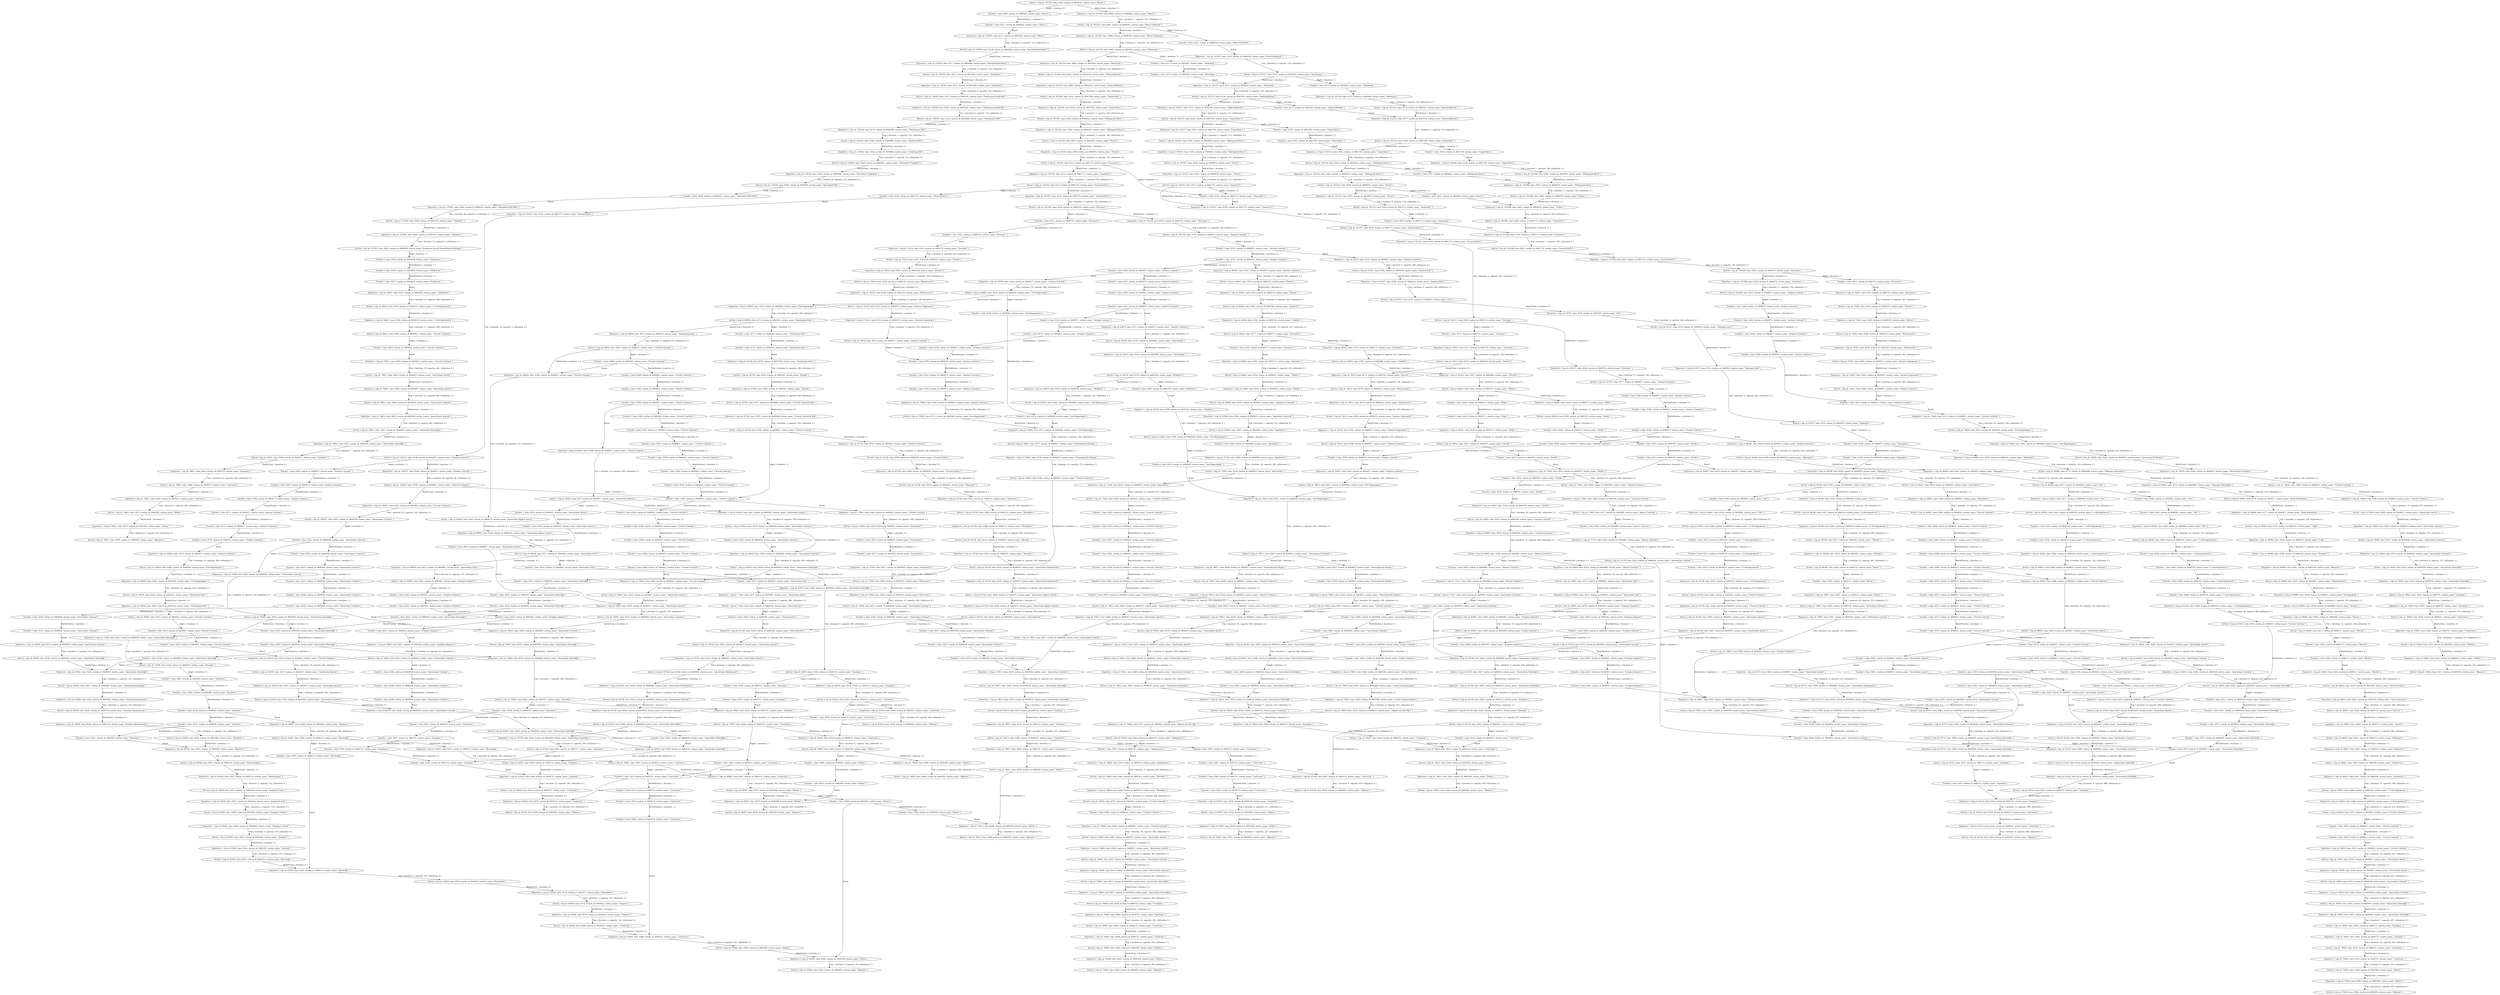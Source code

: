 digraph {
    0 [ label = "Departure { trip_id: 62918, time: 8218, station_id: 8400621, station_name: \"Utrecht Centraal\" }" ]
    1 [ label = "Transfer { time: 8218, station_id: 8400621, station_name: \"Utrecht Centraal\" }" ]
    2 [ label = "Arrival { trip_id: 62918, time: 8237, station_id: 8400057, station_name: \"Amsterdam Amstel\" }" ]
    3 [ label = "Departure { trip_id: 62918, time: 8237, station_id: 8400057, station_name: \"Amsterdam Amstel\" }" ]
    4 [ label = "Arrival { trip_id: 62918, time: 8245, station_id: 8400058, station_name: \"Amsterdam Centraal\" }" ]
    5 [ label = "Departure { trip_id: 62918, time: 8248, station_id: 8400058, station_name: \"Amsterdam Centraal\" }" ]
    6 [ label = "Transfer { time: 8248, station_id: 8400058, station_name: \"Amsterdam Centraal\" }" ]
    7 [ label = "Arrival { trip_id: 62918, time: 8254, station_id: 8400059, station_name: \"Amsterdam Sloterdijk\" }" ]
    8 [ label = "Departure { trip_id: 62918, time: 8254, station_id: 8400059, station_name: \"Amsterdam Sloterdijk\" }" ]
    9 [ label = "Transfer { time: 8254, station_id: 8400059, station_name: \"Amsterdam Sloterdijk\" }" ]
    10 [ label = "Arrival { trip_id: 62918, time: 8260, station_id: 8400731, station_name: \"Zaandam\" }" ]
    11 [ label = "Departure { trip_id: 62918, time: 8262, station_id: 8400731, station_name: \"Zaandam\" }" ]
    12 [ label = "Transfer { time: 8262, station_id: 8400731, station_name: \"Zaandam\" }" ]
    13 [ label = "Arrival { trip_id: 62918, time: 8274, station_id: 8400151, station_name: \"Castricum\" }" ]
    14 [ label = "Departure { trip_id: 62918, time: 8274, station_id: 8400151, station_name: \"Castricum\" }" ]
    15 [ label = "Transfer { time: 8274, station_id: 8400151, station_name: \"Castricum\" }" ]
    16 [ label = "Arrival { trip_id: 62918, time: 8284, station_id: 8400050, station_name: \"Alkmaar\" }" ]
    17 [ label = "Departure { trip_id: 62919, time: 8188, station_id: 8400621, station_name: \"Utrecht Centraal\" }" ]
    18 [ label = "Transfer { time: 8188, station_id: 8400621, station_name: \"Utrecht Centraal\" }" ]
    19 [ label = "Arrival { trip_id: 62919, time: 8207, station_id: 8400057, station_name: \"Amsterdam Amstel\" }" ]
    20 [ label = "Departure { trip_id: 62919, time: 8207, station_id: 8400057, station_name: \"Amsterdam Amstel\" }" ]
    21 [ label = "Arrival { trip_id: 62919, time: 8215, station_id: 8400058, station_name: \"Amsterdam Centraal\" }" ]
    22 [ label = "Departure { trip_id: 62919, time: 8220, station_id: 8400058, station_name: \"Amsterdam Centraal\" }" ]
    23 [ label = "Transfer { time: 8220, station_id: 8400058, station_name: \"Amsterdam Centraal\" }" ]
    24 [ label = "Arrival { trip_id: 62919, time: 8226, station_id: 8400059, station_name: \"Amsterdam Sloterdijk\" }" ]
    25 [ label = "Departure { trip_id: 62919, time: 8226, station_id: 8400059, station_name: \"Amsterdam Sloterdijk\" }" ]
    26 [ label = "Arrival { trip_id: 62919, time: 8232, station_id: 8400731, station_name: \"Zaandam\" }" ]
    27 [ label = "Departure { trip_id: 62919, time: 8234, station_id: 8400731, station_name: \"Zaandam\" }" ]
    28 [ label = "Arrival { trip_id: 62919, time: 8246, station_id: 8400151, station_name: \"Castricum\" }" ]
    29 [ label = "Departure { trip_id: 62919, time: 8246, station_id: 8400151, station_name: \"Castricum\" }" ]
    30 [ label = "Arrival { trip_id: 62919, time: 8256, station_id: 8400050, station_name: \"Alkmaar\" }" ]
    31 [ label = "Transfer { time: 8209, station_id: 8400747, station_name: \"Zwolle\" }" ]
    32 [ label = "Transfer { time: 8193, station_id: 8400621, station_name: \"Utrecht Centraal\" }" ]
    33 [ label = "Transfer { time: 8295, station_id: 8400057, station_name: \"Amsterdam Amstel\" }" ]
    34 [ label = "Transfer { time: 8225, station_id: 8400058, station_name: \"Amsterdam Centraal\" }" ]
    35 [ label = "Transfer { time: 8253, station_id: 8400621, station_name: \"Utrecht Centraal\" }" ]
    36 [ label = "Transfer { time: 8239, station_id: 8400731, station_name: \"Zaandam\" }" ]
    37 [ label = "Transfer { time: 8256, station_id: 8400058, station_name: \"Amsterdam Centraal\" }" ]
    38 [ label = "Departure { trip_id: 63138, time: 8218, station_id: 8400319, station_name: \"\\'s-Hertogenbosch\" }" ]
    39 [ label = "Transfer { time: 8218, station_id: 8400319, station_name: \"\\'s-Hertogenbosch\" }" ]
    40 [ label = "Arrival { trip_id: 63138, time: 8246, station_id: 8400621, station_name: \"Utrecht Centraal\" }" ]
    41 [ label = "Departure { trip_id: 63138, time: 8248, station_id: 8400621, station_name: \"Utrecht Centraal\" }" ]
    42 [ label = "Arrival { trip_id: 63138, time: 8267, station_id: 8400057, station_name: \"Amsterdam Amstel\" }" ]
    43 [ label = "Departure { trip_id: 63138, time: 8267, station_id: 8400057, station_name: \"Amsterdam Amstel\" }" ]
    44 [ label = "Arrival { trip_id: 63138, time: 8275, station_id: 8400058, station_name: \"Amsterdam Centraal\" }" ]
    45 [ label = "Departure { trip_id: 63138, time: 8281, station_id: 8400058, station_name: \"Amsterdam Centraal\" }" ]
    46 [ label = "Transfer { time: 8281, station_id: 8400058, station_name: \"Amsterdam Centraal\" }" ]
    47 [ label = "Arrival { trip_id: 63138, time: 8287, station_id: 8400059, station_name: \"Amsterdam Sloterdijk\" }" ]
    48 [ label = "Departure { trip_id: 63138, time: 8287, station_id: 8400059, station_name: \"Amsterdam Sloterdijk\" }" ]
    49 [ label = "Arrival { trip_id: 63138, time: 8293, station_id: 8400731, station_name: \"Zaandam\" }" ]
    50 [ label = "Departure { trip_id: 63138, time: 8295, station_id: 8400731, station_name: \"Zaandam\" }" ]
    51 [ label = "Arrival { trip_id: 63138, time: 8307, station_id: 8400151, station_name: \"Castricum\" }" ]
    52 [ label = "Departure { trip_id: 63138, time: 8307, station_id: 8400151, station_name: \"Castricum\" }" ]
    53 [ label = "Transfer { time: 8307, station_id: 8400151, station_name: \"Castricum\" }" ]
    54 [ label = "Arrival { trip_id: 63138, time: 8316, station_id: 8400050, station_name: \"Alkmaar\" }" ]
    55 [ label = "Departure { trip_id: 63142, time: 8248, station_id: 8400319, station_name: \"\\'s-Hertogenbosch\" }" ]
    56 [ label = "Transfer { time: 8248, station_id: 8400319, station_name: \"\\'s-Hertogenbosch\" }" ]
    57 [ label = "Arrival { trip_id: 63142, time: 8276, station_id: 8400621, station_name: \"Utrecht Centraal\" }" ]
    58 [ label = "Departure { trip_id: 63142, time: 8278, station_id: 8400621, station_name: \"Utrecht Centraal\" }" ]
    59 [ label = "Transfer { time: 8278, station_id: 8400621, station_name: \"Utrecht Centraal\" }" ]
    60 [ label = "Arrival { trip_id: 63142, time: 8297, station_id: 8400057, station_name: \"Amsterdam Amstel\" }" ]
    61 [ label = "Departure { trip_id: 63142, time: 8297, station_id: 8400057, station_name: \"Amsterdam Amstel\" }" ]
    62 [ label = "Transfer { time: 8297, station_id: 8400057, station_name: \"Amsterdam Amstel\" }" ]
    63 [ label = "Arrival { trip_id: 63142, time: 8305, station_id: 8400058, station_name: \"Amsterdam Centraal\" }" ]
    64 [ label = "Departure { trip_id: 63142, time: 8308, station_id: 8400058, station_name: \"Amsterdam Centraal\" }" ]
    65 [ label = "Transfer { time: 8308, station_id: 8400058, station_name: \"Amsterdam Centraal\" }" ]
    66 [ label = "Arrival { trip_id: 63142, time: 8314, station_id: 8400059, station_name: \"Amsterdam Sloterdijk\" }" ]
    67 [ label = "Departure { trip_id: 63142, time: 8314, station_id: 8400059, station_name: \"Amsterdam Sloterdijk\" }" ]
    68 [ label = "Transfer { time: 8314, station_id: 8400059, station_name: \"Amsterdam Sloterdijk\" }" ]
    69 [ label = "Arrival { trip_id: 63142, time: 8320, station_id: 8400731, station_name: \"Zaandam\" }" ]
    70 [ label = "Departure { trip_id: 63142, time: 8322, station_id: 8400731, station_name: \"Zaandam\" }" ]
    71 [ label = "Transfer { time: 8322, station_id: 8400731, station_name: \"Zaandam\" }" ]
    72 [ label = "Arrival { trip_id: 63142, time: 8334, station_id: 8400151, station_name: \"Castricum\" }" ]
    73 [ label = "Departure { trip_id: 63142, time: 8334, station_id: 8400151, station_name: \"Castricum\" }" ]
    74 [ label = "Arrival { trip_id: 63142, time: 8343, station_id: 8400050, station_name: \"Alkmaar\" }" ]
    75 [ label = "Transfer { time: 8273, station_id: 8400621, station_name: \"Utrecht Centraal\" }" ]
    76 [ label = "Transfer { time: 8171, station_id: 8400071, station_name: \"Arnhem Centraal\" }" ]
    77 [ label = "Departure { trip_id: 63527, time: 8141, station_id: 8400071, station_name: \"Arnhem Centraal\" }" ]
    78 [ label = "Transfer { time: 8141, station_id: 8400071, station_name: \"Arnhem Centraal\" }" ]
    79 [ label = "Arrival { trip_id: 63527, time: 8146, station_id: 8400029, station_name: \"Arnhem Zuid\" }" ]
    80 [ label = "Departure { trip_id: 63527, time: 8146, station_id: 8400029, station_name: \"Arnhem Zuid\" }" ]
    81 [ label = "Arrival { trip_id: 63527, time: 8150, station_id: 8400207, station_name: \"Elst\" }" ]
    82 [ label = "Departure { trip_id: 63527, time: 8150, station_id: 8400207, station_name: \"Elst\" }" ]
    83 [ label = "Arrival { trip_id: 63527, time: 8155, station_id: 8400016, station_name: \"Nijmegen Lent\" }" ]
    84 [ label = "Departure { trip_id: 63527, time: 8155, station_id: 8400016, station_name: \"Nijmegen Lent\" }" ]
    85 [ label = "Arrival { trip_id: 63527, time: 8159, station_id: 8400470, station_name: \"Nijmegen\" }" ]
    86 [ label = "Transfer { time: 8184, station_id: 8400071, station_name: \"Arnhem Centraal\" }" ]
    87 [ label = "Transfer { time: 8155, station_id: 8400071, station_name: \"Arnhem Centraal\" }" ]
    88 [ label = "Transfer { time: 8245, station_id: 8400071, station_name: \"Arnhem Centraal\" }" ]
    89 [ label = "Departure { trip_id: 63650, time: 8189, station_id: 8400704, station_name: \"Wolfheze\" }" ]
    90 [ label = "Transfer { time: 8189, station_id: 8400704, station_name: \"Wolfheze\" }" ]
    91 [ label = "Arrival { trip_id: 63650, time: 8196, station_id: 8400200, station_name: \"Ede-Wageningen\" }" ]
    92 [ label = "Departure { trip_id: 63679, time: 8151, station_id: 8400071, station_name: \"Arnhem Centraal\" }" ]
    93 [ label = "Transfer { time: 8151, station_id: 8400071, station_name: \"Arnhem Centraal\" }" ]
    94 [ label = "Arrival { trip_id: 63679, time: 8154, station_id: 8400489, station_name: \"Oosterbeek\" }" ]
    95 [ label = "Departure { trip_id: 63679, time: 8154, station_id: 8400489, station_name: \"Oosterbeek\" }" ]
    96 [ label = "Arrival { trip_id: 63679, time: 8159, station_id: 8400704, station_name: \"Wolfheze\" }" ]
    97 [ label = "Departure { trip_id: 63679, time: 8159, station_id: 8400704, station_name: \"Wolfheze\" }" ]
    98 [ label = "Arrival { trip_id: 63679, time: 8166, station_id: 8400200, station_name: \"Ede-Wageningen\" }" ]
    99 [ label = "Departure { trip_id: 63726, time: 8178, station_id: 8400182, station_name: \"Driebergen-Zeist\" }" ]
    100 [ label = "Transfer { time: 8178, station_id: 8400182, station_name: \"Driebergen-Zeist\" }" ]
    101 [ label = "Arrival { trip_id: 63726, time: 8182, station_id: 8400141, station_name: \"Bunnik\" }" ]
    102 [ label = "Departure { trip_id: 63726, time: 8182, station_id: 8400141, station_name: \"Bunnik\" }" ]
    103 [ label = "Arrival { trip_id: 63726, time: 8187, station_id: 8400606, station_name: \"Utrecht Vaartsche Rijn\" }" ]
    104 [ label = "Departure { trip_id: 63726, time: 8187, station_id: 8400606, station_name: \"Utrecht Vaartsche Rijn\" }" ]
    105 [ label = "Arrival { trip_id: 63726, time: 8190, station_id: 8400621, station_name: \"Utrecht Centraal\" }" ]
    106 [ label = "Departure { trip_id: 63726, time: 8193, station_id: 8400621, station_name: \"Utrecht Centraal\" }" ]
    107 [ label = "Transfer { time: 8193, station_id: 8400621, station_name: \"Utrecht Centraal\" }" ]
    108 [ label = "Arrival { trip_id: 63726, time: 8196, station_id: 8400039, station_name: \"Utrecht Zuilen\" }" ]
    109 [ label = "Departure { trip_id: 63726, time: 8196, station_id: 8400039, station_name: \"Utrecht Zuilen\" }" ]
    110 [ label = "Arrival { trip_id: 63726, time: 8201, station_id: 8400419, station_name: \"Maarssen\" }" ]
    111 [ label = "Departure { trip_id: 63726, time: 8201, station_id: 8400419, station_name: \"Maarssen\" }" ]
    112 [ label = "Arrival { trip_id: 63726, time: 8206, station_id: 8400133, station_name: \"Breukelen\" }" ]
    113 [ label = "Departure { trip_id: 63726, time: 8206, station_id: 8400133, station_name: \"Breukelen\" }" ]
    114 [ label = "Arrival { trip_id: 63726, time: 8214, station_id: 8400047, station_name: \"Abcoude\" }" ]
    115 [ label = "Departure { trip_id: 63726, time: 8214, station_id: 8400047, station_name: \"Abcoude\" }" ]
    116 [ label = "Arrival { trip_id: 63726, time: 8218, station_id: 8400076, station_name: \"Amsterdam Holendrecht\" }" ]
    117 [ label = "Departure { trip_id: 63726, time: 8218, station_id: 8400076, station_name: \"Amsterdam Holendrecht\" }" ]
    118 [ label = "Arrival { trip_id: 63726, time: 8220, station_id: 8400074, station_name: \"Amsterdam Bijlmer ArenA\" }" ]
    119 [ label = "Departure { trip_id: 63726, time: 8226, station_id: 8400074, station_name: \"Amsterdam Bijlmer ArenA\" }" ]
    120 [ label = "Arrival { trip_id: 63726, time: 8229, station_id: 8400194, station_name: \"Duivendrecht\" }" ]
    121 [ label = "Departure { trip_id: 63726, time: 8229, station_id: 8400194, station_name: \"Duivendrecht\" }" ]
    122 [ label = "Transfer { time: 8229, station_id: 8400194, station_name: \"Duivendrecht\" }" ]
    123 [ label = "Arrival { trip_id: 63726, time: 8233, station_id: 8400057, station_name: \"Amsterdam Amstel\" }" ]
    124 [ label = "Departure { trip_id: 63726, time: 8233, station_id: 8400057, station_name: \"Amsterdam Amstel\" }" ]
    125 [ label = "Arrival { trip_id: 63726, time: 8236, station_id: 8400060, station_name: \"Amsterdam Muiderpoort\" }" ]
    126 [ label = "Departure { trip_id: 63726, time: 8236, station_id: 8400060, station_name: \"Amsterdam Muiderpoort\" }" ]
    127 [ label = "Arrival { trip_id: 63726, time: 8241, station_id: 8400058, station_name: \"Amsterdam Centraal\" }" ]
    128 [ label = "Departure { trip_id: 63726, time: 8243, station_id: 8400058, station_name: \"Amsterdam Centraal\" }" ]
    129 [ label = "Arrival { trip_id: 63726, time: 8249, station_id: 8400059, station_name: \"Amsterdam Sloterdijk\" }" ]
    130 [ label = "Departure { trip_id: 63726, time: 8249, station_id: 8400059, station_name: \"Amsterdam Sloterdijk\" }" ]
    131 [ label = "Arrival { trip_id: 63726, time: 8255, station_id: 8400731, station_name: \"Zaandam\" }" ]
    132 [ label = "Transfer { time: 8255, station_id: 8400731, station_name: \"Zaandam\" }" ]
    133 [ label = "Transfer { time: 8253, station_id: 8400621, station_name: \"Utrecht Centraal\" }" ]
    134 [ label = "Departure { trip_id: 63731, time: 8293, station_id: 8400057, station_name: \"Amsterdam Amstel\" }" ]
    135 [ label = "Transfer { time: 8293, station_id: 8400057, station_name: \"Amsterdam Amstel\" }" ]
    136 [ label = "Arrival { trip_id: 63731, time: 8296, station_id: 8400060, station_name: \"Amsterdam Muiderpoort\" }" ]
    137 [ label = "Departure { trip_id: 63731, time: 8296, station_id: 8400060, station_name: \"Amsterdam Muiderpoort\" }" ]
    138 [ label = "Arrival { trip_id: 63731, time: 8301, station_id: 8400058, station_name: \"Amsterdam Centraal\" }" ]
    139 [ label = "Departure { trip_id: 63731, time: 8303, station_id: 8400058, station_name: \"Amsterdam Centraal\" }" ]
    140 [ label = "Transfer { time: 8303, station_id: 8400058, station_name: \"Amsterdam Centraal\" }" ]
    141 [ label = "Arrival { trip_id: 63731, time: 8309, station_id: 8400059, station_name: \"Amsterdam Sloterdijk\" }" ]
    142 [ label = "Departure { trip_id: 63731, time: 8309, station_id: 8400059, station_name: \"Amsterdam Sloterdijk\" }" ]
    143 [ label = "Arrival { trip_id: 63731, time: 8315, station_id: 8400731, station_name: \"Zaandam\" }" ]
    144 [ label = "Transfer { time: 8248, station_id: 8400058, station_name: \"Amsterdam Centraal\" }" ]
    145 [ label = "Transfer { time: 8270, station_id: 8400621, station_name: \"Utrecht Centraal\" }" ]
    146 [ label = "Departure { trip_id: 63905, time: 8210, station_id: 8400747, station_name: \"Zwolle\" }" ]
    147 [ label = "Transfer { time: 8210, station_id: 8400747, station_name: \"Zwolle\" }" ]
    148 [ label = "Arrival { trip_id: 63905, time: 8235, station_id: 8400394, station_name: \"Lelystad Centrum\" }" ]
    149 [ label = "Departure { trip_id: 63905, time: 8236, station_id: 8400394, station_name: \"Lelystad Centrum\" }" ]
    150 [ label = "Arrival { trip_id: 63905, time: 8250, station_id: 8400080, station_name: \"Almere Centrum\" }" ]
    151 [ label = "Departure { trip_id: 63905, time: 8252, station_id: 8400080, station_name: \"Almere Centrum\" }" ]
    152 [ label = "Arrival { trip_id: 63905, time: 8271, station_id: 8400061, station_name: \"Amsterdam Zuid\" }" ]
    153 [ label = "Departure { trip_id: 63905, time: 8272, station_id: 8400061, station_name: \"Amsterdam Zuid\" }" ]
    154 [ label = "Arrival { trip_id: 63905, time: 8278, station_id: 8400561, station_name: \"Schiphol (Airport)\" }" ]
    155 [ label = "Departure { trip_id: 63905, time: 8280, station_id: 8400561, station_name: \"Schiphol (Airport)\" }" ]
    156 [ label = "Arrival { trip_id: 63905, time: 8296, station_id: 8400390, station_name: \"Leiden Centraal\" }" ]
    157 [ label = "Transfer { time: 8226, station_id: 8400561, station_name: \"Schiphol (Airport)\" }" ]
    158 [ label = "Transfer { time: 8287, station_id: 8400561, station_name: \"Schiphol (Airport)\" }" ]
    159 [ label = "Departure { trip_id: 63960, time: 8185, station_id: 8400173, station_name: \"Deventer\" }" ]
    160 [ label = "Transfer { time: 8185, station_id: 8400173, station_name: \"Deventer\" }" ]
    161 [ label = "Arrival { trip_id: 63960, time: 8190, station_id: 8400037, station_name: \"Twello\" }" ]
    162 [ label = "Departure { trip_id: 63960, time: 8190, station_id: 8400037, station_name: \"Twello\" }" ]
    163 [ label = "Arrival { trip_id: 63960, time: 8195, station_id: 8400033, station_name: \"Apeldoorn Osseveld\" }" ]
    164 [ label = "Departure { trip_id: 63960, time: 8195, station_id: 8400033, station_name: \"Apeldoorn Osseveld\" }" ]
    165 [ label = "Arrival { trip_id: 63960, time: 8200, station_id: 8400066, station_name: \"Apeldoorn\" }" ]
    166 [ label = "Transfer { time: 8199, station_id: 8400621, station_name: \"Utrecht Centraal\" }" ]
    167 [ label = "Departure { trip_id: 64206, time: 8226, station_id: 8400495, station_name: \"Oss\" }" ]
    168 [ label = "Transfer { time: 8226, station_id: 8400495, station_name: \"Oss\" }" ]
    169 [ label = "Arrival { trip_id: 64206, time: 8238, station_id: 8400319, station_name: \"\\'s-Hertogenbosch\" }" ]
    170 [ label = "Transfer { time: 8248, station_id: 8400319, station_name: \"\\'s-Hertogenbosch\" }" ]
    171 [ label = "Departure { trip_id: 64207, time: 8196, station_id: 8400495, station_name: \"Oss\" }" ]
    172 [ label = "Transfer { time: 8196, station_id: 8400495, station_name: \"Oss\" }" ]
    173 [ label = "Arrival { trip_id: 64207, time: 8208, station_id: 8400319, station_name: \"\\'s-Hertogenbosch\" }" ]
    174 [ label = "Transfer { time: 8245, station_id: 8400285, station_name: \"Haarlem\" }" ]
    175 [ label = "Departure { trip_id: 64647, time: 8210, station_id: 8400747, station_name: \"Zwolle\" }" ]
    176 [ label = "Transfer { time: 8210, station_id: 8400747, station_name: \"Zwolle\" }" ]
    177 [ label = "Arrival { trip_id: 64647, time: 8245, station_id: 8400055, station_name: \"Amersfoort\" }" ]
    178 [ label = "Departure { trip_id: 64647, time: 8248, station_id: 8400055, station_name: \"Amersfoort\" }" ]
    179 [ label = "Arrival { trip_id: 64647, time: 8262, station_id: 8400621, station_name: \"Utrecht Centraal\" }" ]
    180 [ label = "Transfer { time: 8268, station_id: 8400621, station_name: \"Utrecht Centraal\" }" ]
    181 [ label = "Transfer { time: 8254, station_id: 8400621, station_name: \"Utrecht Centraal\" }" ]
    182 [ label = "Transfer { time: 8194, station_id: 8400621, station_name: \"Utrecht Centraal\" }" ]
    183 [ label = "Transfer { time: 8272, station_id: 8400621, station_name: \"Utrecht Centraal\" }" ]
    184 [ label = "Transfer { time: 8320, station_id: 8400621, station_name: \"Utrecht Centraal\" }" ]
    185 [ label = "Transfer { time: 8200, station_id: 8400621, station_name: \"Utrecht Centraal\" }" ]
    186 [ label = "Transfer { time: 8268, station_id: 8400621, station_name: \"Utrecht Centraal\" }" ]
    187 [ label = "Transfer { time: 8256, station_id: 8400621, station_name: \"Utrecht Centraal\" }" ]
    188 [ label = "Transfer { time: 8196, station_id: 8400621, station_name: \"Utrecht Centraal\" }" ]
    189 [ label = "Transfer { time: 8356, station_id: 8400206, station_name: \"Eindhoven\" }" ]
    190 [ label = "Transfer { time: 8268, station_id: 8400621, station_name: \"Utrecht Centraal\" }" ]
    191 [ label = "Transfer { time: 8272, station_id: 8400621, station_name: \"Utrecht Centraal\" }" ]
    192 [ label = "Departure { trip_id: 65907, time: 8310, station_id: 8400151, station_name: \"Castricum\" }" ]
    193 [ label = "Transfer { time: 8310, station_id: 8400151, station_name: \"Castricum\" }" ]
    194 [ label = "Arrival { trip_id: 65907, time: 8316, station_id: 8400309, station_name: \"Heiloo\" }" ]
    195 [ label = "Departure { trip_id: 65907, time: 8316, station_id: 8400309, station_name: \"Heiloo\" }" ]
    196 [ label = "Arrival { trip_id: 65907, time: 8321, station_id: 8400050, station_name: \"Alkmaar\" }" ]
    197 [ label = "Departure { trip_id: 65926, time: 8231, station_id: 8400058, station_name: \"Amsterdam Centraal\" }" ]
    198 [ label = "Transfer { time: 8231, station_id: 8400058, station_name: \"Amsterdam Centraal\" }" ]
    199 [ label = "Arrival { trip_id: 65926, time: 8236, station_id: 8400059, station_name: \"Amsterdam Sloterdijk\" }" ]
    200 [ label = "Departure { trip_id: 65926, time: 8236, station_id: 8400059, station_name: \"Amsterdam Sloterdijk\" }" ]
    201 [ label = "Transfer { time: 8236, station_id: 8400059, station_name: \"Amsterdam Sloterdijk\" }" ]
    202 [ label = "Arrival { trip_id: 65926, time: 8241, station_id: 8400400, station_name: \"Halfweg-Zwanenburg\" }" ]
    203 [ label = "Departure { trip_id: 65926, time: 8241, station_id: 8400400, station_name: \"Halfweg-Zwanenburg\" }" ]
    204 [ label = "Arrival { trip_id: 65926, time: 8246, station_id: 8402735, station_name: \"Haarlem Spaarnwoude\" }" ]
    205 [ label = "Departure { trip_id: 65926, time: 8246, station_id: 8402735, station_name: \"Haarlem Spaarnwoude\" }" ]
    206 [ label = "Arrival { trip_id: 65926, time: 8250, station_id: 8400285, station_name: \"Haarlem\" }" ]
    207 [ label = "Departure { trip_id: 65926, time: 8251, station_id: 8400285, station_name: \"Haarlem\" }" ]
    208 [ label = "Transfer { time: 8251, station_id: 8400285, station_name: \"Haarlem\" }" ]
    209 [ label = "Arrival { trip_id: 65926, time: 8255, station_id: 8400118, station_name: \"Bloemendaal\" }" ]
    210 [ label = "Departure { trip_id: 65926, time: 8255, station_id: 8400118, station_name: \"Bloemendaal\" }" ]
    211 [ label = "Arrival { trip_id: 65926, time: 8257, station_id: 8400544, station_name: \"Santpoort Zuid\" }" ]
    212 [ label = "Departure { trip_id: 65926, time: 8257, station_id: 8400544, station_name: \"Santpoort Zuid\" }" ]
    213 [ label = "Arrival { trip_id: 65926, time: 8260, station_id: 8400543, station_name: \"Santpoort Noord\" }" ]
    214 [ label = "Departure { trip_id: 65926, time: 8260, station_id: 8400543, station_name: \"Santpoort Noord\" }" ]
    215 [ label = "Arrival { trip_id: 65926, time: 8262, station_id: 8400183, station_name: \"Driehuis\" }" ]
    216 [ label = "Departure { trip_id: 65926, time: 8262, station_id: 8400183, station_name: \"Driehuis\" }" ]
    217 [ label = "Arrival { trip_id: 65926, time: 8267, station_id: 8400113, station_name: \"Beverwijk\" }" ]
    218 [ label = "Departure { trip_id: 65926, time: 8267, station_id: 8400113, station_name: \"Beverwijk\" }" ]
    219 [ label = "Transfer { time: 8267, station_id: 8400113, station_name: \"Beverwijk\" }" ]
    220 [ label = "Arrival { trip_id: 65926, time: 8270, station_id: 8400317, station_name: \"Heemskerk\" }" ]
    221 [ label = "Departure { trip_id: 65926, time: 8270, station_id: 8400317, station_name: \"Heemskerk\" }" ]
    222 [ label = "Arrival { trip_id: 65926, time: 8275, station_id: 8400615, station_name: \"Uitgeest\" }" ]
    223 [ label = "Departure { trip_id: 65926, time: 8276, station_id: 8400615, station_name: \"Uitgeest\" }" ]
    224 [ label = "Arrival { trip_id: 65926, time: 8280, station_id: 8400151, station_name: \"Castricum\" }" ]
    225 [ label = "Departure { trip_id: 65926, time: 8280, station_id: 8400151, station_name: \"Castricum\" }" ]
    226 [ label = "Transfer { time: 8280, station_id: 8400151, station_name: \"Castricum\" }" ]
    227 [ label = "Arrival { trip_id: 65926, time: 8286, station_id: 8400309, station_name: \"Heiloo\" }" ]
    228 [ label = "Departure { trip_id: 65926, time: 8286, station_id: 8400309, station_name: \"Heiloo\" }" ]
    229 [ label = "Transfer { time: 8286, station_id: 8400309, station_name: \"Heiloo\" }" ]
    230 [ label = "Arrival { trip_id: 65926, time: 8291, station_id: 8400050, station_name: \"Alkmaar\" }" ]
    231 [ label = "Transfer { time: 8251, station_id: 8400285, station_name: \"Haarlem\" }" ]
    232 [ label = "Transfer { time: 8309, station_id: 8400151, station_name: \"Castricum\" }" ]
    233 [ label = "Transfer { time: 8279, station_id: 8400151, station_name: \"Castricum\" }" ]
    234 [ label = "Transfer { time: 8294, station_id: 8400059, station_name: \"Amsterdam Sloterdijk\" }" ]
    235 [ label = "Transfer { time: 8234, station_id: 8400059, station_name: \"Amsterdam Sloterdijk\" }" ]
    236 [ label = "Transfer { time: 8216, station_id: 8400621, station_name: \"Utrecht Centraal\" }" ]
    237 [ label = "Transfer { time: 8232, station_id: 8400059, station_name: \"Amsterdam Sloterdijk\" }" ]
    238 [ label = "Departure { trip_id: 66205, time: 8281, station_id: 8400058, station_name: \"Amsterdam Centraal\" }" ]
    239 [ label = "Transfer { time: 8281, station_id: 8400058, station_name: \"Amsterdam Centraal\" }" ]
    240 [ label = "Arrival { trip_id: 66205, time: 8288, station_id: 8400059, station_name: \"Amsterdam Sloterdijk\" }" ]
    241 [ label = "Transfer { time: 8246, station_id: 8400071, station_name: \"Arnhem Centraal\" }" ]
    242 [ label = "Transfer { time: 8186, station_id: 8400071, station_name: \"Arnhem Centraal\" }" ]
    243 [ label = "Transfer { time: 8156, station_id: 8400071, station_name: \"Arnhem Centraal\" }" ]
    244 [ label = "Transfer { time: 8226, station_id: 8400561, station_name: \"Schiphol (Airport)\" }" ]
    245 [ label = "Transfer { time: 8286, station_id: 8400561, station_name: \"Schiphol (Airport)\" }" ]
    246 [ label = "Transfer { time: 8228, station_id: 8400058, station_name: \"Amsterdam Centraal\" }" ]
    247 [ label = "Transfer { time: 8231, station_id: 8400059, station_name: \"Amsterdam Sloterdijk\" }" ]
    248 [ label = "Transfer { time: 8218, station_id: 8400057, station_name: \"Amsterdam Amstel\" }" ]
    249 [ label = "Transfer { time: 8255, station_id: 8400731, station_name: \"Zaandam\" }" ]
    250 [ label = "Transfer { time: 8214, station_id: 8400057, station_name: \"Amsterdam Amstel\" }" ]
    251 [ label = "Transfer { time: 8235, station_id: 8400319, station_name: \"\\'s-Hertogenbosch\" }" ]
    252 [ label = "Departure { trip_id: 66832, time: 8238, station_id: 8400319, station_name: \"\\'s-Hertogenbosch\" }" ]
    253 [ label = "Transfer { time: 8238, station_id: 8400319, station_name: \"\\'s-Hertogenbosch\" }" ]
    254 [ label = "Arrival { trip_id: 66832, time: 8266, station_id: 8400621, station_name: \"Utrecht Centraal\" }" ]
    255 [ label = "Departure { trip_id: 66832, time: 8268, station_id: 8400621, station_name: \"Utrecht Centraal\" }" ]
    256 [ label = "Transfer { time: 8268, station_id: 8400621, station_name: \"Utrecht Centraal\" }" ]
    257 [ label = "Arrival { trip_id: 66832, time: 8287, station_id: 8400057, station_name: \"Amsterdam Amstel\" }" ]
    258 [ label = "Departure { trip_id: 66832, time: 8287, station_id: 8400057, station_name: \"Amsterdam Amstel\" }" ]
    259 [ label = "Arrival { trip_id: 66832, time: 8295, station_id: 8400058, station_name: \"Amsterdam Centraal\" }" ]
    260 [ label = "Departure { trip_id: 66832, time: 8299, station_id: 8400058, station_name: \"Amsterdam Centraal\" }" ]
    261 [ label = "Arrival { trip_id: 66832, time: 8305, station_id: 8400059, station_name: \"Amsterdam Sloterdijk\" }" ]
    262 [ label = "Transfer { time: 8154, station_id: 8400071, station_name: \"Arnhem Centraal\" }" ]
    263 [ label = "Departure { trip_id: 68198, time: 8169, station_id: 8400470, station_name: \"Nijmegen\" }" ]
    264 [ label = "Transfer { time: 8169, station_id: 8400470, station_name: \"Nijmegen\" }" ]
    265 [ label = "Arrival { trip_id: 68198, time: 8185, station_id: 8400495, station_name: \"Oss\" }" ]
    266 [ label = "Departure { trip_id: 68198, time: 8185, station_id: 8400495, station_name: \"Oss\" }" ]
    267 [ label = "Arrival { trip_id: 68198, time: 8197, station_id: 8400319, station_name: \"\\'s-Hertogenbosch\" }" ]
    268 [ label = "Departure { trip_id: 68198, time: 8202, station_id: 8400319, station_name: \"\\'s-Hertogenbosch\" }" ]
    269 [ label = "Arrival { trip_id: 68198, time: 8217, station_id: 8400597, station_name: \"Tilburg\" }" ]
    270 [ label = "Departure { trip_id: 68198, time: 8218, station_id: 8400597, station_name: \"Tilburg\" }" ]
    271 [ label = "Arrival { trip_id: 68198, time: 8230, station_id: 8400131, station_name: \"Breda\" }" ]
    272 [ label = "Departure { trip_id: 68202, time: 8186, station_id: 8400071, station_name: \"Arnhem Centraal\" }" ]
    273 [ label = "Transfer { time: 8186, station_id: 8400071, station_name: \"Arnhem Centraal\" }" ]
    274 [ label = "Arrival { trip_id: 68202, time: 8199, station_id: 8400470, station_name: \"Nijmegen\" }" ]
    275 [ label = "Departure { trip_id: 68202, time: 8201, station_id: 8400470, station_name: \"Nijmegen\" }" ]
    276 [ label = "Arrival { trip_id: 68202, time: 8217, station_id: 8400495, station_name: \"Oss\" }" ]
    277 [ label = "Departure { trip_id: 68202, time: 8217, station_id: 8400495, station_name: \"Oss\" }" ]
    278 [ label = "Arrival { trip_id: 68202, time: 8229, station_id: 8400319, station_name: \"\\'s-Hertogenbosch\" }" ]
    279 [ label = "Transfer { time: 8245, station_id: 8400071, station_name: \"Arnhem Centraal\" }" ]
    280 [ label = "Transfer { time: 8210, station_id: 8400747, station_name: \"Zwolle\" }" ]
    281 [ label = "Transfer { time: 8220, station_id: 8400711, station_name: \"Wijhe\" }" ]
    282 [ label = "Transfer { time: 8244, station_id: 8400319, station_name: \"\\'s-Hertogenbosch\" }" ]
    283 [ label = "Transfer { time: 8214, station_id: 8400319, station_name: \"\\'s-Hertogenbosch\" }" ]
    284 [ label = "Transfer { time: 8226, station_id: 8400495, station_name: \"Oss\" }" ]
    285 [ label = "Transfer { time: 8171, station_id: 8400071, station_name: \"Arnhem Centraal\" }" ]
    286 [ label = "Departure { trip_id: 68341, time: 8220, station_id: 8400711, station_name: \"Wijhe\" }" ]
    287 [ label = "Transfer { time: 8220, station_id: 8400711, station_name: \"Wijhe\" }" ]
    288 [ label = "Arrival { trip_id: 68341, time: 8231, station_id: 8400747, station_name: \"Zwolle\" }" ]
    289 [ label = "Departure { trip_id: 68343, time: 8141, station_id: 8400071, station_name: \"Arnhem Centraal\" }" ]
    290 [ label = "Transfer { time: 8141, station_id: 8400071, station_name: \"Arnhem Centraal\" }" ]
    291 [ label = "Arrival { trip_id: 68343, time: 8153, station_id: 8400176, station_name: \"Dieren\" }" ]
    292 [ label = "Departure { trip_id: 68343, time: 8153, station_id: 8400176, station_name: \"Dieren\" }" ]
    293 [ label = "Arrival { trip_id: 68343, time: 8162, station_id: 8400744, station_name: \"Zutphen\" }" ]
    294 [ label = "Departure { trip_id: 68343, time: 8165, station_id: 8400744, station_name: \"Zutphen\" }" ]
    295 [ label = "Arrival { trip_id: 68343, time: 8177, station_id: 8400173, station_name: \"Deventer\" }" ]
    296 [ label = "Departure { trip_id: 68343, time: 8179, station_id: 8400173, station_name: \"Deventer\" }" ]
    297 [ label = "Arrival { trip_id: 68343, time: 8187, station_id: 8400486, station_name: \"Olst(NL)\" }" ]
    298 [ label = "Departure { trip_id: 68343, time: 8187, station_id: 8400486, station_name: \"Olst(NL)\" }" ]
    299 [ label = "Arrival { trip_id: 68343, time: 8192, station_id: 8400711, station_name: \"Wijhe\" }" ]
    300 [ label = "Departure { trip_id: 68343, time: 8192, station_id: 8400711, station_name: \"Wijhe\" }" ]
    301 [ label = "Arrival { trip_id: 68343, time: 8203, station_id: 8400747, station_name: \"Zwolle\" }" ]
    302 [ label = "Transfer { time: 8274, station_id: 8400621, station_name: \"Utrecht Centraal\" }" ]
    303 [ label = "Transfer { time: 8216, station_id: 8400061, station_name: \"Amsterdam Zuid\" }" ]
    304 [ label = "Transfer { time: 8245, station_id: 8400319, station_name: \"\\'s-Hertogenbosch\" }" ]
    305 [ label = "Transfer { time: 8215, station_id: 8400319, station_name: \"\\'s-Hertogenbosch\" }" ]
    306 [ label = "Departure { trip_id: 68423, time: 8226, station_id: 8400117, station_name: \"Blerick\" }" ]
    307 [ label = "Transfer { time: 8226, station_id: 8400117, station_name: \"Blerick\" }" ]
    308 [ label = "Arrival { trip_id: 68423, time: 8233, station_id: 8400339, station_name: \"Horst-Sevenum\" }" ]
    309 [ label = "Departure { trip_id: 68423, time: 8233, station_id: 8400339, station_name: \"Horst-Sevenum\" }" ]
    310 [ label = "Arrival { trip_id: 68423, time: 8244, station_id: 8400172, station_name: \"Deurne\" }" ]
    311 [ label = "Departure { trip_id: 68423, time: 8244, station_id: 8400172, station_name: \"Deurne\" }" ]
    312 [ label = "Arrival { trip_id: 68423, time: 8251, station_id: 8400313, station_name: \"Helmond\" }" ]
    313 [ label = "Departure { trip_id: 68423, time: 8251, station_id: 8400313, station_name: \"Helmond\" }" ]
    314 [ label = "Arrival { trip_id: 68423, time: 8261, station_id: 8400206, station_name: \"Eindhoven\" }" ]
    315 [ label = "Departure { trip_id: 68423, time: 8267, station_id: 8400206, station_name: \"Eindhoven\" }" ]
    316 [ label = "Arrival { trip_id: 68423, time: 8286, station_id: 8400319, station_name: \"\\'s-Hertogenbosch\" }" ]
    317 [ label = "Departure { trip_id: 68423, time: 8288, station_id: 8400319, station_name: \"\\'s-Hertogenbosch\" }" ]
    318 [ label = "Arrival { trip_id: 68423, time: 8315, station_id: 8400621, station_name: \"Utrecht Centraal\" }" ]
    319 [ label = "Departure { trip_id: 68437, time: 8357, station_id: 8400206, station_name: \"Eindhoven\" }" ]
    320 [ label = "Transfer { time: 8357, station_id: 8400206, station_name: \"Eindhoven\" }" ]
    321 [ label = "Arrival { trip_id: 68437, time: 8376, station_id: 8400319, station_name: \"\\'s-Hertogenbosch\" }" ]
    322 [ label = "Departure { trip_id: 68437, time: 8378, station_id: 8400319, station_name: \"\\'s-Hertogenbosch\" }" ]
    323 [ label = "Arrival { trip_id: 68437, time: 8405, station_id: 8400621, station_name: \"Utrecht Centraal\" }" ]
    324 [ label = "Departure { trip_id: 68487, time: 8248, station_id: 8400285, station_name: \"Haarlem\" }" ]
    325 [ label = "Transfer { time: 8248, station_id: 8400285, station_name: \"Haarlem\" }" ]
    326 [ label = "Arrival { trip_id: 68487, time: 8258, station_id: 8400113, station_name: \"Beverwijk\" }" ]
    327 [ label = "Departure { trip_id: 68487, time: 8259, station_id: 8400113, station_name: \"Beverwijk\" }" ]
    328 [ label = "Arrival { trip_id: 68487, time: 8267, station_id: 8400151, station_name: \"Castricum\" }" ]
    329 [ label = "Departure { trip_id: 68487, time: 8267, station_id: 8400151, station_name: \"Castricum\" }" ]
    330 [ label = "Transfer { time: 8267, station_id: 8400151, station_name: \"Castricum\" }" ]
    331 [ label = "Arrival { trip_id: 68487, time: 8273, station_id: 8400309, station_name: \"Heiloo\" }" ]
    332 [ label = "Departure { trip_id: 68487, time: 8273, station_id: 8400309, station_name: \"Heiloo\" }" ]
    333 [ label = "Transfer { time: 8273, station_id: 8400309, station_name: \"Heiloo\" }" ]
    334 [ label = "Arrival { trip_id: 68487, time: 8278, station_id: 8400050, station_name: \"Alkmaar\" }" ]
    335 [ label = "Transfer { time: 8313, station_id: 8400059, station_name: \"Amsterdam Sloterdijk\" }" ]
    336 [ label = "Transfer { time: 8254, station_id: 8400731, station_name: \"Zaandam\" }" ]
    337 [ label = "Transfer { time: 8222, station_id: 8400117, station_name: \"Blerick\" }" ]
    338 [ label = "Departure { trip_id: 69090, time: 8168, station_id: 8400470, station_name: \"Nijmegen\" }" ]
    339 [ label = "Transfer { time: 8168, station_id: 8400470, station_name: \"Nijmegen\" }" ]
    340 [ label = "Arrival { trip_id: 69090, time: 8171, station_id: 8400468, station_name: \"Nijmegen Heyendaal\" }" ]
    341 [ label = "Departure { trip_id: 69090, time: 8171, station_id: 8400468, station_name: \"Nijmegen Heyendaal\" }" ]
    342 [ label = "Arrival { trip_id: 69090, time: 8176, station_id: 8400077, station_name: \"Mook Molenhoek\" }" ]
    343 [ label = "Departure { trip_id: 69090, time: 8177, station_id: 8400077, station_name: \"Mook Molenhoek\" }" ]
    344 [ label = "Arrival { trip_id: 69090, time: 8182, station_id: 8400155, station_name: \"Cuijk\" }" ]
    345 [ label = "Departure { trip_id: 69090, time: 8183, station_id: 8400155, station_name: \"Cuijk\" }" ]
    346 [ label = "Arrival { trip_id: 69090, time: 8190, station_id: 8400128, station_name: \"Boxmeer\" }" ]
    347 [ label = "Departure { trip_id: 69090, time: 8191, station_id: 8400128, station_name: \"Boxmeer\" }" ]
    348 [ label = "Arrival { trip_id: 69090, time: 8197, station_id: 8400647, station_name: \"Vierlingsbeek\" }" ]
    349 [ label = "Departure { trip_id: 69090, time: 8198, station_id: 8400647, station_name: \"Vierlingsbeek\" }" ]
    350 [ label = "Arrival { trip_id: 69090, time: 8204, station_id: 8400646, station_name: \"Venray\" }" ]
    351 [ label = "Departure { trip_id: 69090, time: 8205, station_id: 8400646, station_name: \"Venray\" }" ]
    352 [ label = "Arrival { trip_id: 69090, time: 8217, station_id: 8400117, station_name: \"Blerick\" }" ]
    353 [ label = "Transfer { time: 8216, station_id: 8400055, station_name: \"Amersfoort\" }" ]
    354 [ label = "Transfer { time: 8200, station_id: 8400621, station_name: \"Utrecht Centraal\" }" ]
    355 [ label = "Transfer { time: 8177, station_id: 8400182, station_name: \"Driebergen-Zeist\" }" ]
    356 [ label = "Transfer { time: 8150, station_id: 8400071, station_name: \"Arnhem Centraal\" }" ]
    357 [ label = "Transfer { time: 8283, station_id: 8400561, station_name: \"Schiphol (Airport)\" }" ]
    358 [ label = "Transfer { time: 8166, station_id: 8400200, station_name: \"Ede-Wageningen\" }" ]
    359 [ label = "Transfer { time: 8259, station_id: 8400621, station_name: \"Utrecht Centraal\" }" ]
    360 [ label = "Transfer { time: 8276, station_id: 8400621, station_name: \"Utrecht Centraal\" }" ]
    361 [ label = "Departure { trip_id: 69950, time: 8176, station_id: 8400071, station_name: \"Arnhem Centraal\" }" ]
    362 [ label = "Transfer { time: 8176, station_id: 8400071, station_name: \"Arnhem Centraal\" }" ]
    363 [ label = "Arrival { trip_id: 69950, time: 8186, station_id: 8400200, station_name: \"Ede-Wageningen\" }" ]
    364 [ label = "Departure { trip_id: 69950, time: 8186, station_id: 8400200, station_name: \"Ede-Wageningen\" }" ]
    365 [ label = "Arrival { trip_id: 69950, time: 8202, station_id: 8400182, station_name: \"Driebergen-Zeist\" }" ]
    366 [ label = "Departure { trip_id: 69950, time: 8202, station_id: 8400182, station_name: \"Driebergen-Zeist\" }" ]
    367 [ label = "Arrival { trip_id: 69950, time: 8211, station_id: 8400621, station_name: \"Utrecht Centraal\" }" ]
    368 [ label = "Departure { trip_id: 69958, time: 8146, station_id: 8400071, station_name: \"Arnhem Centraal\" }" ]
    369 [ label = "Transfer { time: 8146, station_id: 8400071, station_name: \"Arnhem Centraal\" }" ]
    370 [ label = "Arrival { trip_id: 69958, time: 8156, station_id: 8400200, station_name: \"Ede-Wageningen\" }" ]
    371 [ label = "Departure { trip_id: 69958, time: 8156, station_id: 8400200, station_name: \"Ede-Wageningen\" }" ]
    372 [ label = "Arrival { trip_id: 69958, time: 8172, station_id: 8400182, station_name: \"Driebergen-Zeist\" }" ]
    373 [ label = "Departure { trip_id: 69958, time: 8172, station_id: 8400182, station_name: \"Driebergen-Zeist\" }" ]
    374 [ label = "Arrival { trip_id: 69958, time: 8181, station_id: 8400621, station_name: \"Utrecht Centraal\" }" ]
    375 [ label = "Departure { trip_id: 69958, time: 8186, station_id: 8400621, station_name: \"Utrecht Centraal\" }" ]
    376 [ label = "Transfer { time: 8186, station_id: 8400621, station_name: \"Utrecht Centraal\" }" ]
    377 [ label = "Arrival { trip_id: 69958, time: 8202, station_id: 8400074, station_name: \"Amsterdam Bijlmer ArenA\" }" ]
    378 [ label = "Departure { trip_id: 69958, time: 8206, station_id: 8400074, station_name: \"Amsterdam Bijlmer ArenA\" }" ]
    379 [ label = "Arrival { trip_id: 69958, time: 8211, station_id: 8400061, station_name: \"Amsterdam Zuid\" }" ]
    380 [ label = "Departure { trip_id: 69958, time: 8215, station_id: 8400061, station_name: \"Amsterdam Zuid\" }" ]
    381 [ label = "Arrival { trip_id: 69958, time: 8221, station_id: 8400561, station_name: \"Schiphol (Airport)\" }" ]
    382 [ label = "Transfer { time: 8168, station_id: 8400071, station_name: \"Arnhem Centraal\" }" ]
    383 [ label = "Departure { trip_id: 70201, time: 8231, station_id: 8400735, station_name: \"Zevenaar\" }" ]
    384 [ label = "Transfer { time: 8231, station_id: 8400735, station_name: \"Zevenaar\" }" ]
    385 [ label = "Arrival { trip_id: 70201, time: 8235, station_id: 8400193, station_name: \"Duiven\" }" ]
    386 [ label = "Departure { trip_id: 70201, time: 8235, station_id: 8400193, station_name: \"Duiven\" }" ]
    387 [ label = "Arrival { trip_id: 70201, time: 8238, station_id: 8400103, station_name: \"Westervoort\" }" ]
    388 [ label = "Departure { trip_id: 70201, time: 8238, station_id: 8400103, station_name: \"Westervoort\" }" ]
    389 [ label = "Arrival { trip_id: 70201, time: 8242, station_id: 8400072, station_name: \"Arnhem Velperpoort\" }" ]
    390 [ label = "Departure { trip_id: 70201, time: 8242, station_id: 8400072, station_name: \"Arnhem Velperpoort\" }" ]
    391 [ label = "Arrival { trip_id: 70201, time: 8246, station_id: 8400071, station_name: \"Arnhem Centraal\" }" ]
    392 [ label = "Departure { trip_id: 70212, time: 8171, station_id: 8400735, station_name: \"Zevenaar\" }" ]
    393 [ label = "Transfer { time: 8171, station_id: 8400735, station_name: \"Zevenaar\" }" ]
    394 [ label = "Arrival { trip_id: 70212, time: 8175, station_id: 8400193, station_name: \"Duiven\" }" ]
    395 [ label = "Departure { trip_id: 70212, time: 8175, station_id: 8400193, station_name: \"Duiven\" }" ]
    396 [ label = "Arrival { trip_id: 70212, time: 8178, station_id: 8400103, station_name: \"Westervoort\" }" ]
    397 [ label = "Departure { trip_id: 70212, time: 8178, station_id: 8400103, station_name: \"Westervoort\" }" ]
    398 [ label = "Arrival { trip_id: 70212, time: 8182, station_id: 8400072, station_name: \"Arnhem Velperpoort\" }" ]
    399 [ label = "Departure { trip_id: 70212, time: 8182, station_id: 8400072, station_name: \"Arnhem Velperpoort\" }" ]
    400 [ label = "Arrival { trip_id: 70212, time: 8186, station_id: 8400071, station_name: \"Arnhem Centraal\" }" ]
    401 [ label = "Departure { trip_id: 70216, time: 8141, station_id: 8400735, station_name: \"Zevenaar\" }" ]
    402 [ label = "Transfer { time: 8141, station_id: 8400735, station_name: \"Zevenaar\" }" ]
    403 [ label = "Arrival { trip_id: 70216, time: 8145, station_id: 8400193, station_name: \"Duiven\" }" ]
    404 [ label = "Departure { trip_id: 70216, time: 8145, station_id: 8400193, station_name: \"Duiven\" }" ]
    405 [ label = "Arrival { trip_id: 70216, time: 8148, station_id: 8400103, station_name: \"Westervoort\" }" ]
    406 [ label = "Departure { trip_id: 70216, time: 8148, station_id: 8400103, station_name: \"Westervoort\" }" ]
    407 [ label = "Arrival { trip_id: 70216, time: 8152, station_id: 8400072, station_name: \"Arnhem Velperpoort\" }" ]
    408 [ label = "Departure { trip_id: 70216, time: 8152, station_id: 8400072, station_name: \"Arnhem Velperpoort\" }" ]
    409 [ label = "Arrival { trip_id: 70216, time: 8155, station_id: 8400071, station_name: \"Arnhem Centraal\" }" ]
    410 [ label = "Transfer { time: 8161, station_id: 8400071, station_name: \"Arnhem Centraal\" }" ]
    411 [ label = "Transfer { time: 8147, station_id: 8400071, station_name: \"Arnhem Centraal\" }" ]
    412 [ label = "Transfer { time: 8131, station_id: 8400735, station_name: \"Zevenaar\" }" ]
    413 [ label = "Transfer { time: 8165, station_id: 8400071, station_name: \"Arnhem Centraal\" }" ]
    414 [ label = "Transfer { time: 8186, station_id: 8400621, station_name: \"Utrecht Centraal\" }" ]
    415 [ label = "Transfer { time: 8233, station_id: 8400637, station_name: \"Veenendaal-De Klomp\" }" ]
    416 [ label = "Transfer { time: 8235, station_id: 8400059, station_name: \"Amsterdam Sloterdijk\" }" ]
    417 [ label = "Transfer { time: 8276, station_id: 8400621, station_name: \"Utrecht Centraal\" }" ]
    418 [ label = "Transfer { time: 8258, station_id: 8400731, station_name: \"Zaandam\" }" ]
    419 [ label = "Transfer { time: 8269, station_id: 8400309, station_name: \"Heiloo\" }" ]
    420 [ label = "Transfer { time: 8275, station_id: 8400151, station_name: \"Castricum\" }" ]
    421 [ label = "Transfer { time: 8305, station_id: 8400058, station_name: \"Amsterdam Centraal\" }" ]
    422 [ label = "Transfer { time: 8305, station_id: 8400151, station_name: \"Castricum\" }" ]
    423 [ label = "Departure { trip_id: 70605, time: 8162, station_id: 8400071, station_name: \"Arnhem Centraal\" }" ]
    424 [ label = "Transfer { time: 8162, station_id: 8400071, station_name: \"Arnhem Centraal\" }" ]
    425 [ label = "Arrival { trip_id: 70605, time: 8172, station_id: 8400200, station_name: \"Ede-Wageningen\" }" ]
    426 [ label = "Departure { trip_id: 70605, time: 8172, station_id: 8400200, station_name: \"Ede-Wageningen\" }" ]
    427 [ label = "Transfer { time: 8172, station_id: 8400200, station_name: \"Ede-Wageningen\" }" ]
    428 [ label = "Arrival { trip_id: 70605, time: 8177, station_id: 8400637, station_name: \"Veenendaal-De Klomp\" }" ]
    429 [ label = "Departure { trip_id: 70605, time: 8179, station_id: 8400637, station_name: \"Veenendaal-De Klomp\" }" ]
    430 [ label = "Arrival { trip_id: 70605, time: 8198, station_id: 8400621, station_name: \"Utrecht Centraal\" }" ]
    431 [ label = "Departure { trip_id: 70605, time: 8200, station_id: 8400621, station_name: \"Utrecht Centraal\" }" ]
    432 [ label = "Transfer { time: 8200, station_id: 8400621, station_name: \"Utrecht Centraal\" }" ]
    433 [ label = "Arrival { trip_id: 70605, time: 8219, station_id: 8400057, station_name: \"Amsterdam Amstel\" }" ]
    434 [ label = "Departure { trip_id: 70605, time: 8219, station_id: 8400057, station_name: \"Amsterdam Amstel\" }" ]
    435 [ label = "Transfer { time: 8219, station_id: 8400057, station_name: \"Amsterdam Amstel\" }" ]
    436 [ label = "Arrival { trip_id: 70605, time: 8227, station_id: 8400058, station_name: \"Amsterdam Centraal\" }" ]
    437 [ label = "Departure { trip_id: 70605, time: 8229, station_id: 8400058, station_name: \"Amsterdam Centraal\" }" ]
    438 [ label = "Transfer { time: 8229, station_id: 8400058, station_name: \"Amsterdam Centraal\" }" ]
    439 [ label = "Arrival { trip_id: 70605, time: 8235, station_id: 8400059, station_name: \"Amsterdam Sloterdijk\" }" ]
    440 [ label = "Departure { trip_id: 70605, time: 8235, station_id: 8400059, station_name: \"Amsterdam Sloterdijk\" }" ]
    441 [ label = "Transfer { time: 8235, station_id: 8400059, station_name: \"Amsterdam Sloterdijk\" }" ]
    442 [ label = "Arrival { trip_id: 70605, time: 8242, station_id: 8400731, station_name: \"Zaandam\" }" ]
    443 [ label = "Departure { trip_id: 70605, time: 8242, station_id: 8400731, station_name: \"Zaandam\" }" ]
    444 [ label = "Transfer { time: 8242, station_id: 8400731, station_name: \"Zaandam\" }" ]
    445 [ label = "Arrival { trip_id: 70605, time: 8254, station_id: 8400151, station_name: \"Castricum\" }" ]
    446 [ label = "Departure { trip_id: 70605, time: 8254, station_id: 8400151, station_name: \"Castricum\" }" ]
    447 [ label = "Transfer { time: 8254, station_id: 8400151, station_name: \"Castricum\" }" ]
    448 [ label = "Arrival { trip_id: 70605, time: 8260, station_id: 8400309, station_name: \"Heiloo\" }" ]
    449 [ label = "Departure { trip_id: 70605, time: 8260, station_id: 8400309, station_name: \"Heiloo\" }" ]
    450 [ label = "Arrival { trip_id: 70605, time: 8266, station_id: 8400050, station_name: \"Alkmaar\" }" ]
    451 [ label = "Departure { trip_id: 70609, time: 8380, station_id: 8400621, station_name: \"Utrecht Centraal\" }" ]
    452 [ label = "Transfer { time: 8380, station_id: 8400621, station_name: \"Utrecht Centraal\" }" ]
    453 [ label = "Arrival { trip_id: 70609, time: 8399, station_id: 8400057, station_name: \"Amsterdam Amstel\" }" ]
    454 [ label = "Departure { trip_id: 70609, time: 8399, station_id: 8400057, station_name: \"Amsterdam Amstel\" }" ]
    455 [ label = "Arrival { trip_id: 70609, time: 8407, station_id: 8400058, station_name: \"Amsterdam Centraal\" }" ]
    456 [ label = "Departure { trip_id: 70609, time: 8411, station_id: 8400058, station_name: \"Amsterdam Centraal\" }" ]
    457 [ label = "Arrival { trip_id: 70609, time: 8417, station_id: 8400059, station_name: \"Amsterdam Sloterdijk\" }" ]
    458 [ label = "Departure { trip_id: 70609, time: 8417, station_id: 8400059, station_name: \"Amsterdam Sloterdijk\" }" ]
    459 [ label = "Arrival { trip_id: 70609, time: 8424, station_id: 8400731, station_name: \"Zaandam\" }" ]
    460 [ label = "Departure { trip_id: 70609, time: 8424, station_id: 8400731, station_name: \"Zaandam\" }" ]
    461 [ label = "Arrival { trip_id: 70609, time: 8436, station_id: 8400151, station_name: \"Castricum\" }" ]
    462 [ label = "Departure { trip_id: 70609, time: 8436, station_id: 8400151, station_name: \"Castricum\" }" ]
    463 [ label = "Arrival { trip_id: 70609, time: 8442, station_id: 8400309, station_name: \"Heiloo\" }" ]
    464 [ label = "Departure { trip_id: 70609, time: 8442, station_id: 8400309, station_name: \"Heiloo\" }" ]
    465 [ label = "Arrival { trip_id: 70609, time: 8448, station_id: 8400050, station_name: \"Alkmaar\" }" ]
    466 [ label = "Departure { trip_id: 70613, time: 8191, station_id: 8400071, station_name: \"Arnhem Centraal\" }" ]
    467 [ label = "Transfer { time: 8191, station_id: 8400071, station_name: \"Arnhem Centraal\" }" ]
    468 [ label = "Arrival { trip_id: 70613, time: 8201, station_id: 8400200, station_name: \"Ede-Wageningen\" }" ]
    469 [ label = "Departure { trip_id: 70613, time: 8201, station_id: 8400200, station_name: \"Ede-Wageningen\" }" ]
    470 [ label = "Transfer { time: 8201, station_id: 8400200, station_name: \"Ede-Wageningen\" }" ]
    471 [ label = "Arrival { trip_id: 70613, time: 8207, station_id: 8400637, station_name: \"Veenendaal-De Klomp\" }" ]
    472 [ label = "Departure { trip_id: 70613, time: 8209, station_id: 8400637, station_name: \"Veenendaal-De Klomp\" }" ]
    473 [ label = "Arrival { trip_id: 70613, time: 8228, station_id: 8400621, station_name: \"Utrecht Centraal\" }" ]
    474 [ label = "Departure { trip_id: 70613, time: 8230, station_id: 8400621, station_name: \"Utrecht Centraal\" }" ]
    475 [ label = "Arrival { trip_id: 70613, time: 8249, station_id: 8400057, station_name: \"Amsterdam Amstel\" }" ]
    476 [ label = "Departure { trip_id: 70613, time: 8249, station_id: 8400057, station_name: \"Amsterdam Amstel\" }" ]
    477 [ label = "Arrival { trip_id: 70613, time: 8257, station_id: 8400058, station_name: \"Amsterdam Centraal\" }" ]
    478 [ label = "Departure { trip_id: 70613, time: 8259, station_id: 8400058, station_name: \"Amsterdam Centraal\" }" ]
    479 [ label = "Transfer { time: 8259, station_id: 8400058, station_name: \"Amsterdam Centraal\" }" ]
    480 [ label = "Arrival { trip_id: 70613, time: 8265, station_id: 8400059, station_name: \"Amsterdam Sloterdijk\" }" ]
    481 [ label = "Departure { trip_id: 70613, time: 8265, station_id: 8400059, station_name: \"Amsterdam Sloterdijk\" }" ]
    482 [ label = "Arrival { trip_id: 70613, time: 8272, station_id: 8400731, station_name: \"Zaandam\" }" ]
    483 [ label = "Departure { trip_id: 70613, time: 8272, station_id: 8400731, station_name: \"Zaandam\" }" ]
    484 [ label = "Arrival { trip_id: 70613, time: 8284, station_id: 8400151, station_name: \"Castricum\" }" ]
    485 [ label = "Departure { trip_id: 70613, time: 8284, station_id: 8400151, station_name: \"Castricum\" }" ]
    486 [ label = "Arrival { trip_id: 70613, time: 8290, station_id: 8400309, station_name: \"Heiloo\" }" ]
    487 [ label = "Departure { trip_id: 70613, time: 8290, station_id: 8400309, station_name: \"Heiloo\" }" ]
    488 [ label = "Transfer { time: 8290, station_id: 8400309, station_name: \"Heiloo\" }" ]
    489 [ label = "Arrival { trip_id: 70613, time: 8296, station_id: 8400050, station_name: \"Alkmaar\" }" ]
    490 [ label = "Departure { trip_id: 70621, time: 8410, station_id: 8400621, station_name: \"Utrecht Centraal\" }" ]
    491 [ label = "Transfer { time: 8410, station_id: 8400621, station_name: \"Utrecht Centraal\" }" ]
    492 [ label = "Arrival { trip_id: 70621, time: 8429, station_id: 8400057, station_name: \"Amsterdam Amstel\" }" ]
    493 [ label = "Departure { trip_id: 70621, time: 8429, station_id: 8400057, station_name: \"Amsterdam Amstel\" }" ]
    494 [ label = "Arrival { trip_id: 70621, time: 8439, station_id: 8400058, station_name: \"Amsterdam Centraal\" }" ]
    495 [ label = "Departure { trip_id: 70621, time: 8441, station_id: 8400058, station_name: \"Amsterdam Centraal\" }" ]
    496 [ label = "Arrival { trip_id: 70621, time: 8447, station_id: 8400059, station_name: \"Amsterdam Sloterdijk\" }" ]
    497 [ label = "Departure { trip_id: 70621, time: 8447, station_id: 8400059, station_name: \"Amsterdam Sloterdijk\" }" ]
    498 [ label = "Arrival { trip_id: 70621, time: 8454, station_id: 8400731, station_name: \"Zaandam\" }" ]
    499 [ label = "Departure { trip_id: 70621, time: 8454, station_id: 8400731, station_name: \"Zaandam\" }" ]
    500 [ label = "Arrival { trip_id: 70621, time: 8466, station_id: 8400151, station_name: \"Castricum\" }" ]
    501 [ label = "Departure { trip_id: 70621, time: 8466, station_id: 8400151, station_name: \"Castricum\" }" ]
    502 [ label = "Arrival { trip_id: 70621, time: 8473, station_id: 8400309, station_name: \"Heiloo\" }" ]
    503 [ label = "Departure { trip_id: 70621, time: 8473, station_id: 8400309, station_name: \"Heiloo\" }" ]
    504 [ label = "Arrival { trip_id: 70621, time: 8479, station_id: 8400050, station_name: \"Alkmaar\" }" ]
    505 [ label = "Departure { trip_id: 70623, time: 8238, station_id: 8400637, station_name: \"Veenendaal-De Klomp\" }" ]
    506 [ label = "Transfer { time: 8238, station_id: 8400637, station_name: \"Veenendaal-De Klomp\" }" ]
    507 [ label = "Arrival { trip_id: 70623, time: 8257, station_id: 8400621, station_name: \"Utrecht Centraal\" }" ]
    508 [ label = "Departure { trip_id: 70623, time: 8259, station_id: 8400621, station_name: \"Utrecht Centraal\" }" ]
    509 [ label = "Transfer { time: 8259, station_id: 8400621, station_name: \"Utrecht Centraal\" }" ]
    510 [ label = "Arrival { trip_id: 70623, time: 8278, station_id: 8400057, station_name: \"Amsterdam Amstel\" }" ]
    511 [ label = "Departure { trip_id: 70623, time: 8278, station_id: 8400057, station_name: \"Amsterdam Amstel\" }" ]
    512 [ label = "Arrival { trip_id: 70623, time: 8286, station_id: 8400058, station_name: \"Amsterdam Centraal\" }" ]
    513 [ label = "Departure { trip_id: 70623, time: 8289, station_id: 8400058, station_name: \"Amsterdam Centraal\" }" ]
    514 [ label = "Arrival { trip_id: 70623, time: 8295, station_id: 8400059, station_name: \"Amsterdam Sloterdijk\" }" ]
    515 [ label = "Departure { trip_id: 70623, time: 8295, station_id: 8400059, station_name: \"Amsterdam Sloterdijk\" }" ]
    516 [ label = "Transfer { time: 8295, station_id: 8400059, station_name: \"Amsterdam Sloterdijk\" }" ]
    517 [ label = "Arrival { trip_id: 70623, time: 8302, station_id: 8400731, station_name: \"Zaandam\" }" ]
    518 [ label = "Departure { trip_id: 70623, time: 8302, station_id: 8400731, station_name: \"Zaandam\" }" ]
    519 [ label = "Arrival { trip_id: 70623, time: 8314, station_id: 8400151, station_name: \"Castricum\" }" ]
    520 [ label = "Departure { trip_id: 70623, time: 8314, station_id: 8400151, station_name: \"Castricum\" }" ]
    521 [ label = "Transfer { time: 8314, station_id: 8400151, station_name: \"Castricum\" }" ]
    522 [ label = "Arrival { trip_id: 70623, time: 8320, station_id: 8400309, station_name: \"Heiloo\" }" ]
    523 [ label = "Departure { trip_id: 70623, time: 8320, station_id: 8400309, station_name: \"Heiloo\" }" ]
    524 [ label = "Arrival { trip_id: 70623, time: 8326, station_id: 8400050, station_name: \"Alkmaar\" }" ]
    525 [ label = "Departure { trip_id: 70629, time: 8251, station_id: 8400071, station_name: \"Arnhem Centraal\" }" ]
    526 [ label = "Transfer { time: 8251, station_id: 8400071, station_name: \"Arnhem Centraal\" }" ]
    527 [ label = "Arrival { trip_id: 70629, time: 8261, station_id: 8400200, station_name: \"Ede-Wageningen\" }" ]
    528 [ label = "Departure { trip_id: 70629, time: 8261, station_id: 8400200, station_name: \"Ede-Wageningen\" }" ]
    529 [ label = "Arrival { trip_id: 70629, time: 8267, station_id: 8400637, station_name: \"Veenendaal-De Klomp\" }" ]
    530 [ label = "Departure { trip_id: 70629, time: 8269, station_id: 8400637, station_name: \"Veenendaal-De Klomp\" }" ]
    531 [ label = "Arrival { trip_id: 70629, time: 8288, station_id: 8400621, station_name: \"Utrecht Centraal\" }" ]
    532 [ label = "Departure { trip_id: 70629, time: 8290, station_id: 8400621, station_name: \"Utrecht Centraal\" }" ]
    533 [ label = "Arrival { trip_id: 70629, time: 8309, station_id: 8400057, station_name: \"Amsterdam Amstel\" }" ]
    534 [ label = "Departure { trip_id: 70629, time: 8309, station_id: 8400057, station_name: \"Amsterdam Amstel\" }" ]
    535 [ label = "Arrival { trip_id: 70629, time: 8317, station_id: 8400058, station_name: \"Amsterdam Centraal\" }" ]
    536 [ label = "Departure { trip_id: 70629, time: 8319, station_id: 8400058, station_name: \"Amsterdam Centraal\" }" ]
    537 [ label = "Arrival { trip_id: 70629, time: 8325, station_id: 8400059, station_name: \"Amsterdam Sloterdijk\" }" ]
    538 [ label = "Departure { trip_id: 70629, time: 8325, station_id: 8400059, station_name: \"Amsterdam Sloterdijk\" }" ]
    539 [ label = "Arrival { trip_id: 70629, time: 8332, station_id: 8400731, station_name: \"Zaandam\" }" ]
    540 [ label = "Departure { trip_id: 70629, time: 8332, station_id: 8400731, station_name: \"Zaandam\" }" ]
    541 [ label = "Arrival { trip_id: 70629, time: 8344, station_id: 8400151, station_name: \"Castricum\" }" ]
    542 [ label = "Departure { trip_id: 70629, time: 8344, station_id: 8400151, station_name: \"Castricum\" }" ]
    543 [ label = "Arrival { trip_id: 70629, time: 8351, station_id: 8400309, station_name: \"Heiloo\" }" ]
    544 [ label = "Departure { trip_id: 70629, time: 8351, station_id: 8400309, station_name: \"Heiloo\" }" ]
    545 [ label = "Arrival { trip_id: 70629, time: 8357, station_id: 8400050, station_name: \"Alkmaar\" }" ]
    546 [ label = "Departure { trip_id: 70639, time: 8320, station_id: 8400621, station_name: \"Utrecht Centraal\" }" ]
    547 [ label = "Transfer { time: 8320, station_id: 8400621, station_name: \"Utrecht Centraal\" }" ]
    548 [ label = "Arrival { trip_id: 70639, time: 8339, station_id: 8400057, station_name: \"Amsterdam Amstel\" }" ]
    549 [ label = "Departure { trip_id: 70639, time: 8339, station_id: 8400057, station_name: \"Amsterdam Amstel\" }" ]
    550 [ label = "Arrival { trip_id: 70639, time: 8347, station_id: 8400058, station_name: \"Amsterdam Centraal\" }" ]
    551 [ label = "Departure { trip_id: 70639, time: 8349, station_id: 8400058, station_name: \"Amsterdam Centraal\" }" ]
    552 [ label = "Arrival { trip_id: 70639, time: 8355, station_id: 8400059, station_name: \"Amsterdam Sloterdijk\" }" ]
    553 [ label = "Departure { trip_id: 70639, time: 8355, station_id: 8400059, station_name: \"Amsterdam Sloterdijk\" }" ]
    554 [ label = "Arrival { trip_id: 70639, time: 8362, station_id: 8400731, station_name: \"Zaandam\" }" ]
    555 [ label = "Departure { trip_id: 70639, time: 8362, station_id: 8400731, station_name: \"Zaandam\" }" ]
    556 [ label = "Arrival { trip_id: 70639, time: 8374, station_id: 8400151, station_name: \"Castricum\" }" ]
    557 [ label = "Departure { trip_id: 70639, time: 8374, station_id: 8400151, station_name: \"Castricum\" }" ]
    558 [ label = "Arrival { trip_id: 70639, time: 8380, station_id: 8400309, station_name: \"Heiloo\" }" ]
    559 [ label = "Departure { trip_id: 70639, time: 8380, station_id: 8400309, station_name: \"Heiloo\" }" ]
    560 [ label = "Arrival { trip_id: 70639, time: 8386, station_id: 8400050, station_name: \"Alkmaar\" }" ]
    561 [ label = "Transfer { time: 8311, station_id: 8400059, station_name: \"Amsterdam Sloterdijk\" }" ]
    562 [ label = "Departure { trip_id: 70816, time: 8302, station_id: 8400390, station_name: \"Leiden Centraal\" }" ]
    563 [ label = "Transfer { time: 8302, station_id: 8400390, station_name: \"Leiden Centraal\" }" ]
    564 [ label = "Arrival { trip_id: 70816, time: 8307, station_id: 8400384, station_name: \"Leiden Lammenschans\" }" ]
    565 [ label = "Departure { trip_id: 70816, time: 8307, station_id: 8400384, station_name: \"Leiden Lammenschans\" }" ]
    566 [ label = "Arrival { trip_id: 70816, time: 8316, station_id: 8400053, station_name: \"Alphen aan den Rijn\" }" ]
    567 [ label = "Departure { trip_id: 70816, time: 8317, station_id: 8400053, station_name: \"Alphen aan den Rijn\" }" ]
    568 [ label = "Arrival { trip_id: 70816, time: 8324, station_id: 8400121, station_name: \"Bodegraven\" }" ]
    569 [ label = "Departure { trip_id: 70820, time: 8355, station_id: 8400121, station_name: \"Bodegraven\" }" ]
    570 [ label = "Transfer { time: 8355, station_id: 8400121, station_name: \"Bodegraven\" }" ]
    571 [ label = "Arrival { trip_id: 70820, time: 8364, station_id: 8400702, station_name: \"Woerden\" }" ]
    572 [ label = "Departure { trip_id: 70820, time: 8364, station_id: 8400702, station_name: \"Woerden\" }" ]
    573 [ label = "Arrival { trip_id: 70820, time: 8375, station_id: 8400621, station_name: \"Utrecht Centraal\" }" ]
    574 [ label = "Transfer { time: 8186, station_id: 8400621, station_name: \"Utrecht Centraal\" }" ]
    575 [ label = "Transfer { time: 8276, station_id: 8400621, station_name: \"Utrecht Centraal\" }" ]
    576 [ label = "Transfer { time: 8193, station_id: 8400621, station_name: \"Utrecht Centraal\" }" ]
    577 [ label = "Transfer { time: 8253, station_id: 8400621, station_name: \"Utrecht Centraal\" }" ]
    578 [ label = "Transfer { time: 8227, station_id: 8400058, station_name: \"Amsterdam Centraal\" }" ]
    579 [ label = "Transfer { time: 8257, station_id: 8400058, station_name: \"Amsterdam Centraal\" }" ]
    580 [ label = "Departure { trip_id: 71179, time: 8282, station_id: 8400080, station_name: \"Almere Centrum\" }" ]
    581 [ label = "Transfer { time: 8282, station_id: 8400080, station_name: \"Almere Centrum\" }" ]
    582 [ label = "Arrival { trip_id: 71179, time: 8303, station_id: 8400058, station_name: \"Amsterdam Centraal\" }" ]
    583 [ label = "Departure { trip_id: 71217, time: 8255, station_id: 8400080, station_name: \"Almere Centrum\" }" ]
    584 [ label = "Transfer { time: 8255, station_id: 8400080, station_name: \"Almere Centrum\" }" ]
    585 [ label = "Arrival { trip_id: 71217, time: 8276, station_id: 8400058, station_name: \"Amsterdam Centraal\" }" ]
    586 [ label = "Departure { trip_id: 71363, time: 8217, station_id: 8400061, station_name: \"Amsterdam Zuid\" }" ]
    587 [ label = "Transfer { time: 8217, station_id: 8400061, station_name: \"Amsterdam Zuid\" }" ]
    588 [ label = "Arrival { trip_id: 71363, time: 8222, station_id: 8400194, station_name: \"Duivendrecht\" }" ]
    589 [ label = "Transfer { time: 8301, station_id: 8400390, station_name: \"Leiden Centraal\" }" ]
    590 [ label = "Departure { trip_id: 71608, time: 8224, station_id: 8400058, station_name: \"Amsterdam Centraal\" }" ]
    591 [ label = "Transfer { time: 8224, station_id: 8400058, station_name: \"Amsterdam Centraal\" }" ]
    592 [ label = "Arrival { trip_id: 71608, time: 8230, station_id: 8400059, station_name: \"Amsterdam Sloterdijk\" }" ]
    593 [ label = "Departure { trip_id: 71608, time: 8231, station_id: 8400059, station_name: \"Amsterdam Sloterdijk\" }" ]
    594 [ label = "Transfer { time: 8231, station_id: 8400059, station_name: \"Amsterdam Sloterdijk\" }" ]
    595 [ label = "Arrival { trip_id: 71608, time: 8240, station_id: 8400285, station_name: \"Haarlem\" }" ]
    596 [ label = "Transfer { time: 8245, station_id: 8400285, station_name: \"Haarlem\" }" ]
    597 [ label = "Departure { trip_id: 71901, time: 8237, station_id: 8400747, station_name: \"Zwolle\" }" ]
    598 [ label = "Transfer { time: 8237, station_id: 8400747, station_name: \"Zwolle\" }" ]
    599 [ label = "Arrival { trip_id: 71901, time: 8262, station_id: 8400394, station_name: \"Lelystad Centrum\" }" ]
    600 [ label = "Departure { trip_id: 71901, time: 8263, station_id: 8400394, station_name: \"Lelystad Centrum\" }" ]
    601 [ label = "Arrival { trip_id: 71901, time: 8277, station_id: 8400080, station_name: \"Almere Centrum\" }" ]
    602 [ label = "Transfer { time: 8210, station_id: 8400747, station_name: \"Zwolle\" }" ]
    603 [ label = "Transfer { time: 8230, station_id: 8400058, station_name: \"Amsterdam Centraal\" }" ]
    604 [ label = "Transfer { time: 8246, station_id: 8400058, station_name: \"Amsterdam Centraal\" }" ]
    605 [ label = "Transfer { time: 8306, station_id: 8400058, station_name: \"Amsterdam Centraal\" }" ]
    606 [ label = "Transfer { time: 8311, station_id: 8400059, station_name: \"Amsterdam Sloterdijk\" }" ]
    607 [ label = "Transfer { time: 8311, station_id: 8400059, station_name: \"Amsterdam Sloterdijk\" }" ]
    608 [ label = "Departure { trip_id: 72582, time: 8217, station_id: 8400055, station_name: \"Amersfoort\" }" ]
    609 [ label = "Transfer { time: 8217, station_id: 8400055, station_name: \"Amersfoort\" }" ]
    610 [ label = "Arrival { trip_id: 72582, time: 8229, station_id: 8400322, station_name: \"Hilversum\" }" ]
    611 [ label = "Departure { trip_id: 72582, time: 8230, station_id: 8400322, station_name: \"Hilversum\" }" ]
    612 [ label = "Arrival { trip_id: 72582, time: 8251, station_id: 8400058, station_name: \"Amsterdam Centraal\" }" ]
    613 [ label = "Transfer { time: 8303, station_id: 8400058, station_name: \"Amsterdam Centraal\" }" ]
    614 [ label = "Transfer { time: 8256, station_id: 8400621, station_name: \"Utrecht Centraal\" }" ]
    615 [ label = "Departure { trip_id: 73095, time: 8196, station_id: 8400621, station_name: \"Utrecht Centraal\" }" ]
    616 [ label = "Transfer { time: 8196, station_id: 8400621, station_name: \"Utrecht Centraal\" }" ]
    617 [ label = "Arrival { trip_id: 73095, time: 8210, station_id: 8400055, station_name: \"Amersfoort\" }" ]
    618 [ label = "Departure { trip_id: 73104, time: 8206, station_id: 8400066, station_name: \"Apeldoorn\" }" ]
    619 [ label = "Transfer { time: 8206, station_id: 8400066, station_name: \"Apeldoorn\" }" ]
    620 [ label = "Arrival { trip_id: 73104, time: 8230, station_id: 8400055, station_name: \"Amersfoort\" }" ]
    621 [ label = "Departure { trip_id: 73104, time: 8232, station_id: 8400055, station_name: \"Amersfoort\" }" ]
    622 [ label = "Arrival { trip_id: 73104, time: 8246, station_id: 8400621, station_name: \"Utrecht Centraal\" }" ]
    623 [ label = "Transfer { time: 8190, station_id: 8400621, station_name: \"Utrecht Centraal\" }" ]
    624 [ label = "Transfer { time: 8287, station_id: 8400561, station_name: \"Schiphol (Airport)\" }" ]
    625 [ label = "Transfer { time: 8226, station_id: 8400561, station_name: \"Schiphol (Airport)\" }" ]
    626 [ label = "Transfer { time: 8354, station_id: 8400206, station_name: \"Eindhoven\" }" ]
    627 [ label = "Transfer { time: 8302, station_id: 8400058, station_name: \"Amsterdam Centraal\" }" ]
    628 [ label = "Transfer { time: 8284, station_id: 8400561, station_name: \"Schiphol (Airport)\" }" ]
    629 [ label = "Transfer { time: 8227, station_id: 8400058, station_name: \"Amsterdam Centraal\" }" ]
    630 [ label = "Transfer { time: 8257, station_id: 8400058, station_name: \"Amsterdam Centraal\" }" ]
    631 [ label = "Departure { trip_id: 74863, time: 8227, station_id: 8400561, station_name: \"Schiphol (Airport)\" }" ]
    632 [ label = "Transfer { time: 8227, station_id: 8400561, station_name: \"Schiphol (Airport)\" }" ]
    633 [ label = "Arrival { trip_id: 74863, time: 8241, station_id: 8400058, station_name: \"Amsterdam Centraal\" }" ]
    634 [ label = "Departure { trip_id: 74867, time: 8235, station_id: 8400131, station_name: \"Breda\" }" ]
    635 [ label = "Transfer { time: 8235, station_id: 8400131, station_name: \"Breda\" }" ]
    636 [ label = "Arrival { trip_id: 74867, time: 8259, station_id: 8400530, station_name: \"Rotterdam Centraal\" }" ]
    637 [ label = "Departure { trip_id: 74867, time: 8261, station_id: 8400530, station_name: \"Rotterdam Centraal\" }" ]
    638 [ label = "Arrival { trip_id: 74867, time: 8285, station_id: 8400561, station_name: \"Schiphol (Airport)\" }" ]
    639 [ label = "Departure { trip_id: 74867, time: 8287, station_id: 8400561, station_name: \"Schiphol (Airport)\" }" ]
    640 [ label = "Transfer { time: 8287, station_id: 8400561, station_name: \"Schiphol (Airport)\" }" ]
    641 [ label = "Arrival { trip_id: 74867, time: 8301, station_id: 8400058, station_name: \"Amsterdam Centraal\" }" ]
    642 [ label = "Transfer { time: 8281, station_id: 8400058, station_name: \"Amsterdam Centraal\" }" ]
    643 [ label = "Transfer { time: 8102, station_id: 8000242, station_name: \"Wesel\" }" ]
    644 [ label = "Departure { trip_id: 101514, time: 8173, station_id: 8003943, station_name: \"Mehrhoog\" }" ]
    645 [ label = "Transfer { time: 8173, station_id: 8003943, station_name: \"Mehrhoog\" }" ]
    646 [ label = "Arrival { trip_id: 101514, time: 8176, station_id: 8002536, station_name: \"Haldern(Rheinl)\" }" ]
    647 [ label = "Departure { trip_id: 101514, time: 8177, station_id: 8002536, station_name: \"Haldern(Rheinl)\" }" ]
    648 [ label = "Transfer { time: 8177, station_id: 8002536, station_name: \"Haldern(Rheinl)\" }" ]
    649 [ label = "Arrival { trip_id: 101514, time: 8180, station_id: 8001780, station_name: \"Empel-Rees\" }" ]
    650 [ label = "Departure { trip_id: 101514, time: 8181, station_id: 8001780, station_name: \"Empel-Rees\" }" ]
    651 [ label = "Transfer { time: 8181, station_id: 8001780, station_name: \"Empel-Rees\" }" ]
    652 [ label = "Arrival { trip_id: 101514, time: 8183, station_id: 8004024, station_name: \"Millingen(b Rees)\" }" ]
    653 [ label = "Departure { trip_id: 101514, time: 8183, station_id: 8004024, station_name: \"Millingen(b Rees)\" }" ]
    654 [ label = "Arrival { trip_id: 101514, time: 8186, station_id: 8004878, station_name: \"Praest\" }" ]
    655 [ label = "Departure { trip_id: 101514, time: 8187, station_id: 8004878, station_name: \"Praest\" }" ]
    656 [ label = "Arrival { trip_id: 101514, time: 8193, station_id: 8001773, station_name: \"Emmerich\" }" ]
    657 [ label = "Transfer { time: 8249, station_id: 8400071, station_name: \"Arnhem Centraal\" }" ]
    658 [ label = "Transfer { time: 8189, station_id: 8400071, station_name: \"Arnhem Centraal\" }" ]
    659 [ label = "Transfer { time: 8127, station_id: 8003943, station_name: \"Mehrhoog\" }" ]
    660 [ label = "Transfer { time: 8179, station_id: 8001780, station_name: \"Empel-Rees\" }" ]
    661 [ label = "Departure { trip_id: 101557, time: 8123, station_id: 8006356, station_name: \"Wesel Feldmark\" }" ]
    662 [ label = "Transfer { time: 8123, station_id: 8006356, station_name: \"Wesel Feldmark\" }" ]
    663 [ label = "Arrival { trip_id: 101557, time: 8132, station_id: 8003943, station_name: \"Mehrhoog\" }" ]
    664 [ label = "Departure { trip_id: 101557, time: 8133, station_id: 8003943, station_name: \"Mehrhoog\" }" ]
    665 [ label = "Transfer { time: 8133, station_id: 8003943, station_name: \"Mehrhoog\" }" ]
    666 [ label = "Arrival { trip_id: 101557, time: 8136, station_id: 8002536, station_name: \"Haldern(Rheinl)\" }" ]
    667 [ label = "Departure { trip_id: 101557, time: 8137, station_id: 8002536, station_name: \"Haldern(Rheinl)\" }" ]
    668 [ label = "Arrival { trip_id: 101557, time: 8140, station_id: 8001780, station_name: \"Empel-Rees\" }" ]
    669 [ label = "Departure { trip_id: 101557, time: 8141, station_id: 8001780, station_name: \"Empel-Rees\" }" ]
    670 [ label = "Arrival { trip_id: 101557, time: 8142, station_id: 8004024, station_name: \"Millingen(b Rees)\" }" ]
    671 [ label = "Departure { trip_id: 101557, time: 8143, station_id: 8004024, station_name: \"Millingen(b Rees)\" }" ]
    672 [ label = "Arrival { trip_id: 101557, time: 8146, station_id: 8004878, station_name: \"Praest\" }" ]
    673 [ label = "Departure { trip_id: 101557, time: 8147, station_id: 8004878, station_name: \"Praest\" }" ]
    674 [ label = "Arrival { trip_id: 101557, time: 8151, station_id: 8001773, station_name: \"Emmerich\" }" ]
    675 [ label = "Departure { trip_id: 101557, time: 8156, station_id: 8001773, station_name: \"Emmerich\" }" ]
    676 [ label = "Transfer { time: 8156, station_id: 8001773, station_name: \"Emmerich\" }" ]
    677 [ label = "Arrival { trip_id: 101557, time: 8163, station_id: 8001774, station_name: \"Emmerich(Gr)\" }" ]
    678 [ label = "Departure { trip_id: 101557, time: 8163, station_id: 8001774, station_name: \"Emmerich(Gr)\" }" ]
    679 [ label = "Arrival { trip_id: 101557, time: 8166, station_id: 8400735, station_name: \"Zevenaar\" }" ]
    680 [ label = "Departure { trip_id: 101557, time: 8166, station_id: 8400735, station_name: \"Zevenaar\" }" ]
    681 [ label = "Arrival { trip_id: 101557, time: 8177, station_id: 8400071, station_name: \"Arnhem Centraal\" }" ]
    682 [ label = "Arrival { trip_id: 101559, time: 8083, station_id: 8000242, station_name: \"Wesel\" }" ]
    683 [ label = "Departure { trip_id: 101559, time: 8085, station_id: 8000242, station_name: \"Wesel\" }" ]
    684 [ label = "Arrival { trip_id: 101559, time: 8087, station_id: 8006356, station_name: \"Wesel Feldmark\" }" ]
    685 [ label = "Departure { trip_id: 101559, time: 8088, station_id: 8006356, station_name: \"Wesel Feldmark\" }" ]
    686 [ label = "Arrival { trip_id: 101559, time: 8093, station_id: 8003943, station_name: \"Mehrhoog\" }" ]
    687 [ label = "Departure { trip_id: 101559, time: 8094, station_id: 8003943, station_name: \"Mehrhoog\" }" ]
    688 [ label = "Arrival { trip_id: 101559, time: 8097, station_id: 8002536, station_name: \"Haldern(Rheinl)\" }" ]
    689 [ label = "Departure { trip_id: 101559, time: 8098, station_id: 8002536, station_name: \"Haldern(Rheinl)\" }" ]
    690 [ label = "Arrival { trip_id: 101559, time: 8101, station_id: 8001780, station_name: \"Empel-Rees\" }" ]
    691 [ label = "Departure { trip_id: 101559, time: 8102, station_id: 8001780, station_name: \"Empel-Rees\" }" ]
    692 [ label = "Arrival { trip_id: 101559, time: 8103, station_id: 8004024, station_name: \"Millingen(b Rees)\" }" ]
    693 [ label = "Departure { trip_id: 101559, time: 8104, station_id: 8004024, station_name: \"Millingen(b Rees)\" }" ]
    694 [ label = "Arrival { trip_id: 101559, time: 8107, station_id: 8004878, station_name: \"Praest\" }" ]
    695 [ label = "Departure { trip_id: 101559, time: 8108, station_id: 8004878, station_name: \"Praest\" }" ]
    696 [ label = "Arrival { trip_id: 101559, time: 8112, station_id: 8001773, station_name: \"Emmerich\" }" ]
    697 [ label = "Departure { trip_id: 101559, time: 8114, station_id: 8001773, station_name: \"Emmerich\" }" ]
    698 [ label = "Arrival { trip_id: 101559, time: 8121, station_id: 8001774, station_name: \"Emmerich(Gr)\" }" ]
    699 [ label = "Departure { trip_id: 101559, time: 8121, station_id: 8001774, station_name: \"Emmerich(Gr)\" }" ]
    700 [ label = "Arrival { trip_id: 101559, time: 8124, station_id: 8400735, station_name: \"Zevenaar\" }" ]
    701 [ label = "Departure { trip_id: 101559, time: 8124, station_id: 8400735, station_name: \"Zevenaar\" }" ]
    702 [ label = "Arrival { trip_id: 101559, time: 8135, station_id: 8400071, station_name: \"Arnhem Centraal\" }" ]
    703 [ label = "Departure { trip_id: 101588, time: 8195, station_id: 8001780, station_name: \"Empel-Rees\" }" ]
    704 [ label = "Transfer { time: 8195, station_id: 8001780, station_name: \"Empel-Rees\" }" ]
    705 [ label = "Arrival { trip_id: 101588, time: 8196, station_id: 8004024, station_name: \"Millingen(b Rees)\" }" ]
    706 [ label = "Departure { trip_id: 101588, time: 8197, station_id: 8004024, station_name: \"Millingen(b Rees)\" }" ]
    707 [ label = "Transfer { time: 8197, station_id: 8004024, station_name: \"Millingen(b Rees)\" }" ]
    708 [ label = "Arrival { trip_id: 101588, time: 8200, station_id: 8004878, station_name: \"Praest\" }" ]
    709 [ label = "Departure { trip_id: 101588, time: 8201, station_id: 8004878, station_name: \"Praest\" }" ]
    710 [ label = "Transfer { time: 8201, station_id: 8004878, station_name: \"Praest\" }" ]
    711 [ label = "Arrival { trip_id: 101588, time: 8205, station_id: 8001773, station_name: \"Emmerich\" }" ]
    712 [ label = "Departure { trip_id: 101588, time: 8216, station_id: 8001773, station_name: \"Emmerich\" }" ]
    713 [ label = "Transfer { time: 8216, station_id: 8001773, station_name: \"Emmerich\" }" ]
    714 [ label = "Arrival { trip_id: 101588, time: 8223, station_id: 8001774, station_name: \"Emmerich(Gr)\" }" ]
    715 [ label = "Departure { trip_id: 101588, time: 8223, station_id: 8001774, station_name: \"Emmerich(Gr)\" }" ]
    716 [ label = "Arrival { trip_id: 101588, time: 8226, station_id: 8400735, station_name: \"Zevenaar\" }" ]
    717 [ label = "Departure { trip_id: 101588, time: 8226, station_id: 8400735, station_name: \"Zevenaar\" }" ]
    718 [ label = "Arrival { trip_id: 101588, time: 8237, station_id: 8400071, station_name: \"Arnhem Centraal\" }" ]
    719 [ label = "Departure { trip_id: 130359, time: 8111, station_id: 8000242, station_name: \"Wesel\" }" ]
    720 [ label = "Transfer { time: 8111, station_id: 8000242, station_name: \"Wesel\" }" ]
    721 [ label = "Arrival { trip_id: 130359, time: 8116, station_id: 8006098, station_name: \"Voerde(Niederrhein)\" }" ]
    722 [ label = "Departure { trip_id: 130359, time: 8117, station_id: 8006098, station_name: \"Voerde(Niederrhein)\" }" ]
    723 [ label = "Arrival { trip_id: 130359, time: 8121, station_id: 8001469, station_name: \"Dinslaken\" }" ]
    724 [ label = "Departure { trip_id: 130359, time: 8121, station_id: 8001469, station_name: \"Dinslaken\" }" ]
    725 [ label = "Arrival { trip_id: 130359, time: 8127, station_id: 8004542, station_name: \"Oberhausen-Sterkrade\" }" ]
    726 [ label = "Departure { trip_id: 130359, time: 8128, station_id: 8004542, station_name: \"Oberhausen-Sterkrade\" }" ]
    727 [ label = "Arrival { trip_id: 130359, time: 8132, station_id: 8000286, station_name: \"Oberhausen Hbf\" }" ]
    728 [ label = "Departure { trip_id: 130359, time: 8133, station_id: 8000286, station_name: \"Oberhausen Hbf\" }" ]
    729 [ label = "Arrival { trip_id: 130359, time: 8140, station_id: 8000086, station_name: \"Duisburg Hbf\" }" ]
    730 [ label = "Departure { trip_id: 130359, time: 8142, station_id: 8000086, station_name: \"Duisburg Hbf\" }" ]
    731 [ label = "Arrival { trip_id: 130359, time: 8149, station_id: 8000082, station_name: \"Düsseldorf Flughafen\" }" ]
    732 [ label = "Departure { trip_id: 130359, time: 8150, station_id: 8000082, station_name: \"Düsseldorf Flughafen\" }" ]
    733 [ label = "Arrival { trip_id: 130359, time: 8156, station_id: 8000085, station_name: \"Düsseldorf Hbf\" }" ]
    734 [ label = "Departure { trip_id: 137093, time: 8250, station_id: 8089323, station_name: \"Düsseldorf Hbf ZOB\" }" ]
    735 [ label = "Transfer { time: 8250, station_id: 8089323, station_name: \"Düsseldorf Hbf ZOB\" }" ]
    736 [ label = "Arrival { trip_id: 137093, time: 8294, station_id: 8003155, station_name: \"Venlo(Gr)\" }" ]
    737 [ label = "Departure { trip_id: 137093, time: 8294, station_id: 8003155, station_name: \"Venlo(Gr)\" }" ]
    738 [ label = "Arrival { trip_id: 137093, time: 8345, station_id: 8489009, station_name: \"Eindhoven Bus JF Kennedylaan/Limbopad\" }" ]
    739 [ label = "Transfer { time: 8167, station_id: 8400071, station_name: \"Arnhem Centraal\" }" ]
    740 [ label = "Departure { trip_id: 138197, time: 8142, station_id: 8001774, station_name: \"Emmerich(Gr)\" }" ]
    741 [ label = "Transfer { time: 8142, station_id: 8001774, station_name: \"Emmerich(Gr)\" }" ]
    742 [ label = "Arrival { trip_id: 138197, time: 8158, station_id: 8400071, station_name: \"Arnhem Centraal\" }" ]
    743 [ label = "Departure { trip_id: 138197, time: 8160, station_id: 8400071, station_name: \"Arnhem Centraal\" }" ]
    744 [ label = "Transfer { time: 8160, station_id: 8400071, station_name: \"Arnhem Centraal\" }" ]
    745 [ label = "Arrival { trip_id: 138197, time: 8190, station_id: 8400621, station_name: \"Utrecht Centraal\" }" ]
    746 [ label = "Departure { trip_id: 138197, time: 8193, station_id: 8400621, station_name: \"Utrecht Centraal\" }" ]
    747 [ label = "Transfer { time: 8193, station_id: 8400621, station_name: \"Utrecht Centraal\" }" ]
    748 [ label = "Arrival { trip_id: 138197, time: 8218, station_id: 8400058, station_name: \"Amsterdam Centraal\" }" ]
    1 -> 0 [ label = "Board" ]
    0 -> 2 [ label = "Trip { duration: 19, capacity: 342, utilization: 0 }" ]
    3 -> 4 [ label = "Trip { duration: 8, capacity: 342, utilization: 0 }" ]
    6 -> 5 [ label = "Board" ]
    5 -> 7 [ label = "Trip { duration: 6, capacity: 342, utilization: 0 }" ]
    9 -> 8 [ label = "Board" ]
    8 -> 10 [ label = "Trip { duration: 6, capacity: 342, utilization: 0 }" ]
    12 -> 11 [ label = "Board" ]
    11 -> 13 [ label = "Trip { duration: 12, capacity: 342, utilization: 0 }" ]
    15 -> 14 [ label = "Board" ]
    14 -> 16 [ label = "Trip { duration: 10, capacity: 342, utilization: 0 }" ]
    18 -> 17 [ label = "Board" ]
    17 -> 19 [ label = "Trip { duration: 19, capacity: 300, utilization: 0 }" ]
    20 -> 21 [ label = "Trip { duration: 8, capacity: 300, utilization: 0 }" ]
    23 -> 22 [ label = "Board" ]
    22 -> 24 [ label = "Trip { duration: 6, capacity: 300, utilization: 0 }" ]
    25 -> 26 [ label = "Trip { duration: 6, capacity: 300, utilization: 0 }" ]
    27 -> 28 [ label = "Trip { duration: 12, capacity: 300, utilization: 0 }" ]
    29 -> 30 [ label = "Trip { duration: 10, capacity: 300, utilization: 0 }" ]
    39 -> 38 [ label = "Board" ]
    38 -> 40 [ label = "Trip { duration: 28, capacity: 479, utilization: 0 }" ]
    41 -> 42 [ label = "Trip { duration: 19, capacity: 479, utilization: 0 }" ]
    43 -> 44 [ label = "Trip { duration: 8, capacity: 479, utilization: 0 }" ]
    46 -> 45 [ label = "Board" ]
    45 -> 47 [ label = "Trip { duration: 6, capacity: 479, utilization: 0 }" ]
    48 -> 49 [ label = "Trip { duration: 6, capacity: 479, utilization: 0 }" ]
    50 -> 51 [ label = "Trip { duration: 12, capacity: 479, utilization: 0 }" ]
    53 -> 52 [ label = "Board" ]
    52 -> 54 [ label = "Trip { duration: 9, capacity: 479, utilization: 0 }" ]
    56 -> 55 [ label = "Board" ]
    55 -> 57 [ label = "Trip { duration: 28, capacity: 486, utilization: 0 }" ]
    59 -> 58 [ label = "Board" ]
    58 -> 60 [ label = "Trip { duration: 19, capacity: 488, utilization: 0 }" ]
    62 -> 61 [ label = "Board" ]
    61 -> 63 [ label = "Trip { duration: 8, capacity: 488, utilization: 0 }" ]
    65 -> 64 [ label = "Board" ]
    64 -> 66 [ label = "Trip { duration: 6, capacity: 488, utilization: 0 }" ]
    68 -> 67 [ label = "Board" ]
    67 -> 69 [ label = "Trip { duration: 6, capacity: 488, utilization: 0 }" ]
    71 -> 70 [ label = "Board" ]
    70 -> 72 [ label = "Trip { duration: 12, capacity: 488, utilization: 0 }" ]
    73 -> 74 [ label = "Trip { duration: 9, capacity: 488, utilization: 0 }" ]
    78 -> 77 [ label = "Board" ]
    77 -> 79 [ label = "Trip { duration: 5, capacity: 200, utilization: 0 }" ]
    80 -> 81 [ label = "Trip { duration: 4, capacity: 200, utilization: 0 }" ]
    82 -> 83 [ label = "Trip { duration: 5, capacity: 200, utilization: 0 }" ]
    84 -> 85 [ label = "Trip { duration: 4, capacity: 202, utilization: 0 }" ]
    90 -> 89 [ label = "Board" ]
    89 -> 91 [ label = "Trip { duration: 7, capacity: 190, utilization: 0 }" ]
    93 -> 92 [ label = "Board" ]
    92 -> 94 [ label = "Trip { duration: 3, capacity: 214, utilization: 0 }" ]
    95 -> 96 [ label = "Trip { duration: 5, capacity: 214, utilization: 0 }" ]
    97 -> 98 [ label = "Trip { duration: 7, capacity: 221, utilization: 0 }" ]
    100 -> 99 [ label = "Board" ]
    99 -> 101 [ label = "Trip { duration: 4, capacity: 168, utilization: 0 }" ]
    102 -> 103 [ label = "Trip { duration: 5, capacity: 168, utilization: 0 }" ]
    104 -> 105 [ label = "Trip { duration: 3, capacity: 168, utilization: 0 }" ]
    106 -> 108 [ label = "Trip { duration: 3, capacity: 209, utilization: 0 }" ]
    109 -> 110 [ label = "Trip { duration: 5, capacity: 209, utilization: 0 }" ]
    111 -> 112 [ label = "Trip { duration: 5, capacity: 209, utilization: 0 }" ]
    113 -> 114 [ label = "Trip { duration: 8, capacity: 209, utilization: 0 }" ]
    115 -> 116 [ label = "Trip { duration: 4, capacity: 209, utilization: 0 }" ]
    117 -> 118 [ label = "Trip { duration: 2, capacity: 209, utilization: 0 }" ]
    119 -> 120 [ label = "Trip { duration: 3, capacity: 209, utilization: 0 }" ]
    122 -> 121 [ label = "Board" ]
    121 -> 123 [ label = "Trip { duration: 4, capacity: 209, utilization: 0 }" ]
    124 -> 125 [ label = "Trip { duration: 3, capacity: 209, utilization: 0 }" ]
    126 -> 127 [ label = "Trip { duration: 5, capacity: 209, utilization: 0 }" ]
    128 -> 129 [ label = "Trip { duration: 6, capacity: 209, utilization: 0 }" ]
    130 -> 131 [ label = "Trip { duration: 6, capacity: 209, utilization: 0 }" ]
    135 -> 134 [ label = "Board" ]
    134 -> 136 [ label = "Trip { duration: 3, capacity: 236, utilization: 0 }" ]
    137 -> 138 [ label = "Trip { duration: 5, capacity: 236, utilization: 0 }" ]
    140 -> 139 [ label = "Board" ]
    139 -> 141 [ label = "Trip { duration: 6, capacity: 236, utilization: 0 }" ]
    142 -> 143 [ label = "Trip { duration: 6, capacity: 236, utilization: 0 }" ]
    147 -> 146 [ label = "Board" ]
    146 -> 148 [ label = "Trip { duration: 25, capacity: 402, utilization: 0 }" ]
    149 -> 150 [ label = "Trip { duration: 14, capacity: 402, utilization: 0 }" ]
    151 -> 152 [ label = "Trip { duration: 19, capacity: 399, utilization: 0 }" ]
    153 -> 154 [ label = "Trip { duration: 6, capacity: 402, utilization: 0 }" ]
    155 -> 156 [ label = "Trip { duration: 16, capacity: 402, utilization: 0 }" ]
    160 -> 159 [ label = "Board" ]
    159 -> 161 [ label = "Trip { duration: 5, capacity: 223, utilization: 0 }" ]
    162 -> 163 [ label = "Trip { duration: 5, capacity: 223, utilization: 0 }" ]
    164 -> 165 [ label = "Trip { duration: 5, capacity: 223, utilization: 0 }" ]
    168 -> 167 [ label = "Board" ]
    167 -> 169 [ label = "Trip { duration: 12, capacity: 147, utilization: 0 }" ]
    172 -> 171 [ label = "Board" ]
    171 -> 173 [ label = "Trip { duration: 12, capacity: 240, utilization: 0 }" ]
    176 -> 175 [ label = "Board" ]
    175 -> 177 [ label = "Trip { duration: 35, capacity: 377, utilization: 0 }" ]
    178 -> 179 [ label = "Trip { duration: 14, capacity: 377, utilization: 0 }" ]
    193 -> 192 [ label = "Board" ]
    192 -> 194 [ label = "Trip { duration: 6, capacity: 227, utilization: 0 }" ]
    195 -> 196 [ label = "Trip { duration: 5, capacity: 227, utilization: 0 }" ]
    198 -> 197 [ label = "Board" ]
    197 -> 199 [ label = "Trip { duration: 5, capacity: 122, utilization: 0 }" ]
    201 -> 200 [ label = "Board" ]
    200 -> 202 [ label = "Trip { duration: 5, capacity: 122, utilization: 0 }" ]
    203 -> 204 [ label = "Trip { duration: 5, capacity: 122, utilization: 0 }" ]
    205 -> 206 [ label = "Trip { duration: 4, capacity: 122, utilization: 0 }" ]
    208 -> 207 [ label = "Board" ]
    207 -> 209 [ label = "Trip { duration: 4, capacity: 122, utilization: 0 }" ]
    210 -> 211 [ label = "Trip { duration: 2, capacity: 122, utilization: 0 }" ]
    212 -> 213 [ label = "Trip { duration: 3, capacity: 150, utilization: 0 }" ]
    214 -> 215 [ label = "Trip { duration: 2, capacity: 150, utilization: 0 }" ]
    216 -> 217 [ label = "Trip { duration: 5, capacity: 150, utilization: 0 }" ]
    219 -> 218 [ label = "Board" ]
    218 -> 220 [ label = "Trip { duration: 3, capacity: 163, utilization: 0 }" ]
    221 -> 222 [ label = "Trip { duration: 5, capacity: 163, utilization: 0 }" ]
    223 -> 224 [ label = "Trip { duration: 4, capacity: 163, utilization: 0 }" ]
    226 -> 225 [ label = "Board" ]
    225 -> 227 [ label = "Trip { duration: 6, capacity: 163, utilization: 0 }" ]
    229 -> 228 [ label = "Board" ]
    228 -> 230 [ label = "Trip { duration: 5, capacity: 163, utilization: 0 }" ]
    239 -> 238 [ label = "Board" ]
    238 -> 240 [ label = "Trip { duration: 7, capacity: 246, utilization: 0 }" ]
    253 -> 252 [ label = "Board" ]
    252 -> 254 [ label = "Trip { duration: 28, capacity: 322, utilization: 0 }" ]
    256 -> 255 [ label = "Board" ]
    255 -> 257 [ label = "Trip { duration: 19, capacity: 322, utilization: 0 }" ]
    258 -> 259 [ label = "Trip { duration: 8, capacity: 322, utilization: 0 }" ]
    260 -> 261 [ label = "Trip { duration: 6, capacity: 322, utilization: 0 }" ]
    264 -> 263 [ label = "Board" ]
    263 -> 265 [ label = "Trip { duration: 16, capacity: 332, utilization: 0 }" ]
    266 -> 267 [ label = "Trip { duration: 12, capacity: 332, utilization: 0 }" ]
    268 -> 269 [ label = "Trip { duration: 15, capacity: 299, utilization: 0 }" ]
    270 -> 271 [ label = "Trip { duration: 12, capacity: 301, utilization: 0 }" ]
    273 -> 272 [ label = "Board" ]
    272 -> 274 [ label = "Trip { duration: 13, capacity: 392, utilization: 0 }" ]
    275 -> 276 [ label = "Trip { duration: 16, capacity: 392, utilization: 0 }" ]
    277 -> 278 [ label = "Trip { duration: 12, capacity: 392, utilization: 0 }" ]
    287 -> 286 [ label = "Board" ]
    286 -> 288 [ label = "Trip { duration: 11, capacity: 403, utilization: 0 }" ]
    290 -> 289 [ label = "Board" ]
    289 -> 291 [ label = "Trip { duration: 12, capacity: 426, utilization: 0 }" ]
    292 -> 293 [ label = "Trip { duration: 9, capacity: 426, utilization: 0 }" ]
    294 -> 295 [ label = "Trip { duration: 12, capacity: 427, utilization: 0 }" ]
    296 -> 297 [ label = "Trip { duration: 8, capacity: 427, utilization: 0 }" ]
    298 -> 299 [ label = "Trip { duration: 5, capacity: 427, utilization: 0 }" ]
    300 -> 301 [ label = "Trip { duration: 11, capacity: 427, utilization: 0 }" ]
    307 -> 306 [ label = "Board" ]
    306 -> 308 [ label = "Trip { duration: 7, capacity: 389, utilization: 0 }" ]
    309 -> 310 [ label = "Trip { duration: 11, capacity: 389, utilization: 0 }" ]
    311 -> 312 [ label = "Trip { duration: 7, capacity: 398, utilization: 0 }" ]
    313 -> 314 [ label = "Trip { duration: 10, capacity: 398, utilization: 0 }" ]
    315 -> 316 [ label = "Trip { duration: 19, capacity: 398, utilization: 0 }" ]
    317 -> 318 [ label = "Trip { duration: 27, capacity: 416, utilization: 0 }" ]
    320 -> 319 [ label = "Board" ]
    319 -> 321 [ label = "Trip { duration: 19, capacity: 408, utilization: 0 }" ]
    322 -> 323 [ label = "Trip { duration: 27, capacity: 409, utilization: 0 }" ]
    325 -> 324 [ label = "Board" ]
    324 -> 326 [ label = "Trip { duration: 10, capacity: 505, utilization: 0 }" ]
    327 -> 328 [ label = "Trip { duration: 8, capacity: 505, utilization: 0 }" ]
    330 -> 329 [ label = "Board" ]
    329 -> 331 [ label = "Trip { duration: 6, capacity: 505, utilization: 0 }" ]
    333 -> 332 [ label = "Board" ]
    332 -> 334 [ label = "Trip { duration: 5, capacity: 505, utilization: 0 }" ]
    339 -> 338 [ label = "Board" ]
    338 -> 340 [ label = "Trip { duration: 3, capacity: 216, utilization: 0 }" ]
    341 -> 342 [ label = "Trip { duration: 5, capacity: 216, utilization: 0 }" ]
    343 -> 344 [ label = "Trip { duration: 5, capacity: 216, utilization: 0 }" ]
    345 -> 346 [ label = "Trip { duration: 7, capacity: 216, utilization: 0 }" ]
    347 -> 348 [ label = "Trip { duration: 6, capacity: 216, utilization: 0 }" ]
    349 -> 350 [ label = "Trip { duration: 6, capacity: 216, utilization: 0 }" ]
    351 -> 352 [ label = "Trip { duration: 12, capacity: 216, utilization: 0 }" ]
    362 -> 361 [ label = "Board" ]
    361 -> 363 [ label = "Trip { duration: 10, capacity: 458, utilization: 0 }" ]
    364 -> 365 [ label = "Trip { duration: 16, capacity: 458, utilization: 0 }" ]
    366 -> 367 [ label = "Trip { duration: 9, capacity: 458, utilization: 0 }" ]
    369 -> 368 [ label = "Board" ]
    368 -> 370 [ label = "Trip { duration: 10, capacity: 368, utilization: 0 }" ]
    371 -> 372 [ label = "Trip { duration: 16, capacity: 368, utilization: 0 }" ]
    373 -> 374 [ label = "Trip { duration: 9, capacity: 375, utilization: 0 }" ]
    376 -> 375 [ label = "Board" ]
    375 -> 377 [ label = "Trip { duration: 16, capacity: 375, utilization: 0 }" ]
    378 -> 379 [ label = "Trip { duration: 5, capacity: 375, utilization: 0 }" ]
    380 -> 381 [ label = "Trip { duration: 6, capacity: 375, utilization: 0 }" ]
    384 -> 383 [ label = "Board" ]
    383 -> 385 [ label = "Trip { duration: 4, capacity: 361, utilization: 0 }" ]
    386 -> 387 [ label = "Trip { duration: 3, capacity: 361, utilization: 0 }" ]
    388 -> 389 [ label = "Trip { duration: 4, capacity: 361, utilization: 0 }" ]
    390 -> 391 [ label = "Trip { duration: 4, capacity: 364, utilization: 0 }" ]
    393 -> 392 [ label = "Board" ]
    392 -> 394 [ label = "Trip { duration: 4, capacity: 278, utilization: 0 }" ]
    395 -> 396 [ label = "Trip { duration: 3, capacity: 278, utilization: 0 }" ]
    397 -> 398 [ label = "Trip { duration: 4, capacity: 278, utilization: 0 }" ]
    399 -> 400 [ label = "Trip { duration: 4, capacity: 278, utilization: 0 }" ]
    402 -> 401 [ label = "Board" ]
    401 -> 403 [ label = "Trip { duration: 4, capacity: 238, utilization: 0 }" ]
    404 -> 405 [ label = "Trip { duration: 3, capacity: 238, utilization: 0 }" ]
    406 -> 407 [ label = "Trip { duration: 4, capacity: 238, utilization: 0 }" ]
    408 -> 409 [ label = "Trip { duration: 3, capacity: 238, utilization: 0 }" ]
    424 -> 423 [ label = "Board" ]
    423 -> 425 [ label = "Trip { duration: 10, capacity: 393, utilization: 0 }" ]
    427 -> 426 [ label = "Board" ]
    426 -> 428 [ label = "Trip { duration: 5, capacity: 396, utilization: 0 }" ]
    429 -> 430 [ label = "Trip { duration: 19, capacity: 372, utilization: 0 }" ]
    432 -> 431 [ label = "Board" ]
    431 -> 433 [ label = "Trip { duration: 19, capacity: 325, utilization: 0 }" ]
    435 -> 434 [ label = "Board" ]
    434 -> 436 [ label = "Trip { duration: 8, capacity: 325, utilization: 0 }" ]
    438 -> 437 [ label = "Board" ]
    437 -> 439 [ label = "Trip { duration: 6, capacity: 286, utilization: 0 }" ]
    441 -> 440 [ label = "Board" ]
    440 -> 442 [ label = "Trip { duration: 7, capacity: 286, utilization: 0 }" ]
    444 -> 443 [ label = "Board" ]
    443 -> 445 [ label = "Trip { duration: 12, capacity: 286, utilization: 0 }" ]
    447 -> 446 [ label = "Board" ]
    446 -> 448 [ label = "Trip { duration: 6, capacity: 286, utilization: 0 }" ]
    449 -> 450 [ label = "Trip { duration: 6, capacity: 286, utilization: 0 }" ]
    452 -> 451 [ label = "Board" ]
    451 -> 453 [ label = "Trip { duration: 19, capacity: 384, utilization: 0 }" ]
    454 -> 455 [ label = "Trip { duration: 8, capacity: 384, utilization: 0 }" ]
    456 -> 457 [ label = "Trip { duration: 6, capacity: 285, utilization: 0 }" ]
    458 -> 459 [ label = "Trip { duration: 7, capacity: 285, utilization: 0 }" ]
    460 -> 461 [ label = "Trip { duration: 12, capacity: 292, utilization: 0 }" ]
    462 -> 463 [ label = "Trip { duration: 6, capacity: 292, utilization: 0 }" ]
    464 -> 465 [ label = "Trip { duration: 6, capacity: 292, utilization: 0 }" ]
    467 -> 466 [ label = "Board" ]
    466 -> 468 [ label = "Trip { duration: 10, capacity: 336, utilization: 0 }" ]
    470 -> 469 [ label = "Board" ]
    469 -> 471 [ label = "Trip { duration: 6, capacity: 363, utilization: 0 }" ]
    472 -> 473 [ label = "Trip { duration: 19, capacity: 362, utilization: 0 }" ]
    474 -> 475 [ label = "Trip { duration: 19, capacity: 378, utilization: 0 }" ]
    476 -> 477 [ label = "Trip { duration: 8, capacity: 378, utilization: 0 }" ]
    479 -> 478 [ label = "Board" ]
    478 -> 480 [ label = "Trip { duration: 6, capacity: 435, utilization: 0 }" ]
    481 -> 482 [ label = "Trip { duration: 7, capacity: 435, utilization: 0 }" ]
    483 -> 484 [ label = "Trip { duration: 12, capacity: 435, utilization: 0 }" ]
    485 -> 486 [ label = "Trip { duration: 6, capacity: 435, utilization: 0 }" ]
    488 -> 487 [ label = "Board" ]
    487 -> 489 [ label = "Trip { duration: 6, capacity: 435, utilization: 0 }" ]
    491 -> 490 [ label = "Board" ]
    490 -> 492 [ label = "Trip { duration: 19, capacity: 481, utilization: 0 }" ]
    493 -> 494 [ label = "Trip { duration: 10, capacity: 481, utilization: 0 }" ]
    495 -> 496 [ label = "Trip { duration: 6, capacity: 481, utilization: 0 }" ]
    497 -> 498 [ label = "Trip { duration: 7, capacity: 503, utilization: 0 }" ]
    499 -> 500 [ label = "Trip { duration: 12, capacity: 503, utilization: 0 }" ]
    501 -> 502 [ label = "Trip { duration: 7, capacity: 503, utilization: 0 }" ]
    503 -> 504 [ label = "Trip { duration: 6, capacity: 503, utilization: 0 }" ]
    506 -> 505 [ label = "Board" ]
    505 -> 507 [ label = "Trip { duration: 19, capacity: 459, utilization: 0 }" ]
    509 -> 508 [ label = "Board" ]
    508 -> 510 [ label = "Trip { duration: 19, capacity: 459, utilization: 0 }" ]
    511 -> 512 [ label = "Trip { duration: 8, capacity: 459, utilization: 0 }" ]
    513 -> 514 [ label = "Trip { duration: 6, capacity: 453, utilization: 0 }" ]
    516 -> 515 [ label = "Board" ]
    515 -> 517 [ label = "Trip { duration: 7, capacity: 453, utilization: 0 }" ]
    518 -> 519 [ label = "Trip { duration: 12, capacity: 453, utilization: 0 }" ]
    521 -> 520 [ label = "Board" ]
    520 -> 522 [ label = "Trip { duration: 6, capacity: 453, utilization: 0 }" ]
    523 -> 524 [ label = "Trip { duration: 6, capacity: 453, utilization: 0 }" ]
    526 -> 525 [ label = "Board" ]
    525 -> 527 [ label = "Trip { duration: 10, capacity: 349, utilization: 0 }" ]
    528 -> 529 [ label = "Trip { duration: 6, capacity: 356, utilization: 0 }" ]
    530 -> 531 [ label = "Trip { duration: 19, capacity: 356, utilization: 0 }" ]
    532 -> 533 [ label = "Trip { duration: 19, capacity: 375, utilization: 0 }" ]
    534 -> 535 [ label = "Trip { duration: 8, capacity: 375, utilization: 0 }" ]
    536 -> 537 [ label = "Trip { duration: 6, capacity: 375, utilization: 0 }" ]
    538 -> 539 [ label = "Trip { duration: 7, capacity: 375, utilization: 0 }" ]
    540 -> 541 [ label = "Trip { duration: 12, capacity: 375, utilization: 0 }" ]
    542 -> 543 [ label = "Trip { duration: 7, capacity: 375, utilization: 0 }" ]
    544 -> 545 [ label = "Trip { duration: 6, capacity: 375, utilization: 0 }" ]
    547 -> 546 [ label = "Board" ]
    546 -> 548 [ label = "Trip { duration: 19, capacity: 435, utilization: 0 }" ]
    549 -> 550 [ label = "Trip { duration: 8, capacity: 435, utilization: 0 }" ]
    551 -> 552 [ label = "Trip { duration: 6, capacity: 435, utilization: 0 }" ]
    553 -> 554 [ label = "Trip { duration: 7, capacity: 407, utilization: 0 }" ]
    555 -> 556 [ label = "Trip { duration: 12, capacity: 435, utilization: 0 }" ]
    557 -> 558 [ label = "Trip { duration: 6, capacity: 435, utilization: 0 }" ]
    559 -> 560 [ label = "Trip { duration: 6, capacity: 435, utilization: 0 }" ]
    563 -> 562 [ label = "Board" ]
    562 -> 564 [ label = "Trip { duration: 5, capacity: 421, utilization: 0 }" ]
    565 -> 566 [ label = "Trip { duration: 9, capacity: 421, utilization: 0 }" ]
    567 -> 568 [ label = "Trip { duration: 7, capacity: 421, utilization: 0 }" ]
    570 -> 569 [ label = "Board" ]
    569 -> 571 [ label = "Trip { duration: 9, capacity: 404, utilization: 0 }" ]
    572 -> 573 [ label = "Trip { duration: 11, capacity: 404, utilization: 0 }" ]
    581 -> 580 [ label = "Board" ]
    580 -> 582 [ label = "Trip { duration: 21, capacity: 474, utilization: 0 }" ]
    584 -> 583 [ label = "Board" ]
    583 -> 585 [ label = "Trip { duration: 21, capacity: 436, utilization: 0 }" ]
    587 -> 586 [ label = "Board" ]
    586 -> 588 [ label = "Trip { duration: 5, capacity: 460, utilization: 0 }" ]
    591 -> 590 [ label = "Board" ]
    590 -> 592 [ label = "Trip { duration: 6, capacity: 418, utilization: 0 }" ]
    593 -> 595 [ label = "Trip { duration: 9, capacity: 418, utilization: 0 }" ]
    598 -> 597 [ label = "Board" ]
    597 -> 599 [ label = "Trip { duration: 25, capacity: 492, utilization: 0 }" ]
    600 -> 601 [ label = "Trip { duration: 14, capacity: 492, utilization: 0 }" ]
    609 -> 608 [ label = "Board" ]
    608 -> 610 [ label = "Trip { duration: 12, capacity: 492, utilization: 0 }" ]
    611 -> 612 [ label = "Trip { duration: 21, capacity: 492, utilization: 0 }" ]
    616 -> 615 [ label = "Board" ]
    615 -> 617 [ label = "Trip { duration: 14, capacity: 439, utilization: 0 }" ]
    619 -> 618 [ label = "Board" ]
    618 -> 620 [ label = "Trip { duration: 24, capacity: 382, utilization: 0 }" ]
    621 -> 622 [ label = "Trip { duration: 14, capacity: 417, utilization: 0 }" ]
    632 -> 631 [ label = "Board" ]
    631 -> 633 [ label = "Trip { duration: 14, capacity: 83, utilization: 0 }" ]
    635 -> 634 [ label = "Board" ]
    634 -> 636 [ label = "Trip { duration: 24, capacity: 523, utilization: 0 }" ]
    637 -> 638 [ label = "Trip { duration: 24, capacity: 523, utilization: 0 }" ]
    640 -> 639 [ label = "Board" ]
    639 -> 641 [ label = "Trip { duration: 14, capacity: 523, utilization: 0 }" ]
    645 -> 644 [ label = "Board" ]
    644 -> 646 [ label = "Trip { duration: 3, capacity: 153, utilization: 0 }" ]
    648 -> 647 [ label = "Board" ]
    647 -> 649 [ label = "Trip { duration: 3, capacity: 153, utilization: 0 }" ]
    651 -> 650 [ label = "Board" ]
    650 -> 652 [ label = "Trip { duration: 2, capacity: 154, utilization: 0 }" ]
    653 -> 654 [ label = "Trip { duration: 3, capacity: 154, utilization: 0 }" ]
    655 -> 656 [ label = "Trip { duration: 6, capacity: 154, utilization: 0 }" ]
    662 -> 661 [ label = "Board" ]
    661 -> 663 [ label = "Trip { duration: 9, capacity: 110, utilization: 0 }" ]
    665 -> 664 [ label = "Board" ]
    664 -> 666 [ label = "Trip { duration: 3, capacity: 110, utilization: 0 }" ]
    667 -> 668 [ label = "Trip { duration: 3, capacity: 113, utilization: 0 }" ]
    669 -> 670 [ label = "Trip { duration: 1, capacity: 113, utilization: 0 }" ]
    671 -> 672 [ label = "Trip { duration: 3, capacity: 113, utilization: 0 }" ]
    673 -> 674 [ label = "Trip { duration: 4, capacity: 113, utilization: 0 }" ]
    676 -> 675 [ label = "Board" ]
    675 -> 677 [ label = "Trip { duration: 7, capacity: 101, utilization: 0 }" ]
    678 -> 679 [ label = "Trip { duration: 3, capacity: 101, utilization: 0 }" ]
    680 -> 681 [ label = "Trip { duration: 11, capacity: 140, utilization: 0 }" ]
    683 -> 684 [ label = "Trip { duration: 2, capacity: 192, utilization: 0 }" ]
    685 -> 686 [ label = "Trip { duration: 5, capacity: 192, utilization: 0 }" ]
    687 -> 688 [ label = "Trip { duration: 3, capacity: 192, utilization: 0 }" ]
    689 -> 690 [ label = "Trip { duration: 3, capacity: 192, utilization: 0 }" ]
    691 -> 692 [ label = "Trip { duration: 1, capacity: 192, utilization: 0 }" ]
    693 -> 694 [ label = "Trip { duration: 3, capacity: 192, utilization: 0 }" ]
    695 -> 696 [ label = "Trip { duration: 4, capacity: 192, utilization: 0 }" ]
    697 -> 698 [ label = "Trip { duration: 7, capacity: 192, utilization: 0 }" ]
    699 -> 700 [ label = "Trip { duration: 3, capacity: 192, utilization: 0 }" ]
    701 -> 702 [ label = "Trip { duration: 11, capacity: 192, utilization: 0 }" ]
    704 -> 703 [ label = "Board" ]
    703 -> 705 [ label = "Trip { duration: 1, capacity: 149, utilization: 0 }" ]
    707 -> 706 [ label = "Board" ]
    706 -> 708 [ label = "Trip { duration: 3, capacity: 149, utilization: 0 }" ]
    710 -> 709 [ label = "Board" ]
    709 -> 711 [ label = "Trip { duration: 4, capacity: 149, utilization: 0 }" ]
    713 -> 712 [ label = "Board" ]
    712 -> 714 [ label = "Trip { duration: 7, capacity: 149, utilization: 0 }" ]
    715 -> 716 [ label = "Trip { duration: 3, capacity: 149, utilization: 0 }" ]
    717 -> 718 [ label = "Trip { duration: 11, capacity: 156, utilization: 0 }" ]
    720 -> 719 [ label = "Board" ]
    719 -> 721 [ label = "Trip { duration: 5, capacity: 122, utilization: 0 }" ]
    722 -> 723 [ label = "Trip { duration: 4, capacity: 122, utilization: 0 }" ]
    724 -> 725 [ label = "Trip { duration: 6, capacity: 122, utilization: 0 }" ]
    726 -> 727 [ label = "Trip { duration: 4, capacity: 122, utilization: 0 }" ]
    728 -> 729 [ label = "Trip { duration: 7, capacity: 122, utilization: 0 }" ]
    730 -> 731 [ label = "Trip { duration: 7, capacity: 122, utilization: 0 }" ]
    732 -> 733 [ label = "Trip { duration: 6, capacity: 122, utilization: 0 }" ]
    735 -> 734 [ label = "Board" ]
    734 -> 736 [ label = "Trip { duration: 44, capacity: 0, utilization: 0 }" ]
    737 -> 738 [ label = "Trip { duration: 51, capacity: 0, utilization: 0 }" ]
    741 -> 740 [ label = "Board" ]
    740 -> 742 [ label = "Trip { duration: 16, capacity: 9, utilization: 0 }" ]
    743 -> 745 [ label = "Trip { duration: 30, capacity: 44, utilization: 0 }" ]
    746 -> 748 [ label = "Trip { duration: 25, capacity: 326, utilization: 0 }" ]
    204 -> 205 [ label = "WaitInTrain { duration: 0 }" ]
    376 -> 414 [ label = "WaitAtStation { duration: 0 }" ]
    414 -> 574 [ label = "WaitAtStation { duration: 0 }" ]
    574 -> 18 [ label = "WaitAtStation { duration: 2 }" ]
    18 -> 623 [ label = "WaitAtStation { duration: 2 }" ]
    623 -> 107 [ label = "WaitAtStation { duration: 3 }" ]
    107 -> 747 [ label = "WaitAtStation { duration: 0 }" ]
    747 -> 576 [ label = "WaitAtStation { duration: 0 }" ]
    576 -> 32 [ label = "WaitAtStation { duration: 0 }" ]
    32 -> 182 [ label = "WaitAtStation { duration: 1 }" ]
    182 -> 616 [ label = "WaitAtStation { duration: 2 }" ]
    616 -> 188 [ label = "WaitAtStation { duration: 0 }" ]
    188 -> 166 [ label = "WaitAtStation { duration: 3 }" ]
    166 -> 354 [ label = "WaitAtStation { duration: 1 }" ]
    354 -> 185 [ label = "WaitAtStation { duration: 0 }" ]
    185 -> 432 [ label = "WaitAtStation { duration: 0 }" ]
    236 -> 1 [ label = "WaitAtStation { duration: 2 }" ]
    133 -> 577 [ label = "WaitAtStation { duration: 0 }" ]
    577 -> 35 [ label = "WaitAtStation { duration: 0 }" ]
    35 -> 181 [ label = "WaitAtStation { duration: 1 }" ]
    181 -> 614 [ label = "WaitAtStation { duration: 2 }" ]
    614 -> 187 [ label = "WaitAtStation { duration: 0 }" ]
    187 -> 359 [ label = "WaitAtStation { duration: 3 }" ]
    359 -> 509 [ label = "WaitAtStation { duration: 0 }" ]
    180 -> 190 [ label = "WaitAtStation { duration: 0 }" ]
    190 -> 186 [ label = "WaitAtStation { duration: 0 }" ]
    186 -> 256 [ label = "WaitAtStation { duration: 0 }" ]
    256 -> 145 [ label = "WaitAtStation { duration: 2 }" ]
    145 -> 191 [ label = "WaitAtStation { duration: 2 }" ]
    191 -> 183 [ label = "WaitAtStation { duration: 0 }" ]
    183 -> 75 [ label = "WaitAtStation { duration: 1 }" ]
    75 -> 302 [ label = "WaitAtStation { duration: 1 }" ]
    302 -> 360 [ label = "WaitAtStation { duration: 2 }" ]
    360 -> 575 [ label = "WaitAtStation { duration: 0 }" ]
    575 -> 417 [ label = "WaitAtStation { duration: 0 }" ]
    417 -> 59 [ label = "WaitAtStation { duration: 2 }" ]
    184 -> 547 [ label = "WaitAtStation { duration: 0 }" ]
    105 -> 616 [ label = "Alight { duration: 5 }" ]
    318 -> 184 [ label = "Alight { duration: 5 }" ]
    622 -> 133 [ label = "Alight { duration: 5 }" ]
    367 -> 236 [ label = "Alight { duration: 5 }" ]
    573 -> 452 [ label = "Alight { duration: 5 }" ]
    323 -> 491 [ label = "Alight { duration: 5 }" ]
    374 -> 376 [ label = "Alight { duration: 5 }" ]
    179 -> 180 [ label = "Alight { duration: 5 }" ]
    745 -> 616 [ label = "Alight { duration: 5 }" ]
    105 -> 106 [ label = "WaitInTrain { duration: 3 }" ]
    40 -> 41 [ label = "WaitInTrain { duration: 2 }" ]
    507 -> 508 [ label = "WaitInTrain { duration: 2 }" ]
    374 -> 375 [ label = "WaitInTrain { duration: 5 }" ]
    57 -> 58 [ label = "WaitInTrain { duration: 2 }" ]
    473 -> 474 [ label = "WaitInTrain { duration: 2 }" ]
    531 -> 532 [ label = "WaitInTrain { duration: 2 }" ]
    430 -> 431 [ label = "WaitInTrain { duration: 2 }" ]
    254 -> 255 [ label = "WaitInTrain { duration: 2 }" ]
    745 -> 746 [ label = "WaitInTrain { duration: 3 }" ]
    284 -> 168 [ label = "WaitAtStation { duration: 0 }" ]
    265 -> 172 [ label = "Alight { duration: 5 }" ]
    276 -> 284 [ label = "Alight { duration: 5 }" ]
    265 -> 266 [ label = "WaitInTrain { duration: 0 }" ]
    276 -> 277 [ label = "WaitInTrain { duration: 0 }" ]
    412 -> 402 [ label = "WaitAtStation { duration: 10 }" ]
    700 -> 412 [ label = "Alight { duration: 5 }" ]
    679 -> 393 [ label = "Alight { duration: 5 }" ]
    716 -> 384 [ label = "Alight { duration: 5 }" ]
    700 -> 701 [ label = "WaitInTrain { duration: 0 }" ]
    679 -> 680 [ label = "WaitInTrain { duration: 0 }" ]
    716 -> 717 [ label = "WaitInTrain { duration: 0 }" ]
    271 -> 635 [ label = "Alight { duration: 5 }" ]
    36 -> 444 [ label = "WaitAtStation { duration: 3 }" ]
    336 -> 249 [ label = "WaitAtStation { duration: 1 }" ]
    249 -> 132 [ label = "WaitAtStation { duration: 0 }" ]
    132 -> 418 [ label = "WaitAtStation { duration: 3 }" ]
    418 -> 12 [ label = "WaitAtStation { duration: 4 }" ]
    131 -> 12 [ label = "Alight { duration: 5 }" ]
    143 -> 71 [ label = "Alight { duration: 5 }" ]
    442 -> 336 [ label = "Alight { duration: 5 }" ]
    26 -> 36 [ label = "Alight { duration: 5 }" ]
    517 -> 518 [ label = "WaitInTrain { duration: 0 }" ]
    442 -> 443 [ label = "WaitInTrain { duration: 0 }" ]
    69 -> 70 [ label = "WaitInTrain { duration: 2 }" ]
    10 -> 11 [ label = "WaitInTrain { duration: 2 }" ]
    498 -> 499 [ label = "WaitInTrain { duration: 0 }" ]
    26 -> 27 [ label = "WaitInTrain { duration: 2 }" ]
    482 -> 483 [ label = "WaitInTrain { duration: 0 }" ]
    539 -> 540 [ label = "WaitInTrain { duration: 0 }" ]
    459 -> 460 [ label = "WaitInTrain { duration: 0 }" ]
    554 -> 555 [ label = "WaitInTrain { duration: 0 }" ]
    49 -> 50 [ label = "WaitInTrain { duration: 2 }" ]
    568 -> 570 [ label = "Alight { duration: 5 }" ]
    652 -> 707 [ label = "Alight { duration: 5 }" ]
    652 -> 653 [ label = "WaitInTrain { duration: 0 }" ]
    670 -> 671 [ label = "WaitInTrain { duration: 1 }" ]
    705 -> 706 [ label = "WaitInTrain { duration: 1 }" ]
    692 -> 693 [ label = "WaitInTrain { duration: 1 }" ]
    326 -> 219 [ label = "Alight { duration: 5 }" ]
    326 -> 327 [ label = "WaitInTrain { duration: 1 }" ]
    217 -> 218 [ label = "WaitInTrain { duration: 0 }" ]
    358 -> 427 [ label = "WaitAtStation { duration: 6 }" ]
    370 -> 358 [ label = "Alight { duration: 5 }" ]
    91 -> 470 [ label = "Alight { duration: 5 }" ]
    98 -> 427 [ label = "Alight { duration: 5 }" ]
    363 -> 364 [ label = "WaitInTrain { duration: 0 }" ]
    468 -> 469 [ label = "WaitInTrain { duration: 0 }" ]
    527 -> 528 [ label = "WaitInTrain { duration: 0 }" ]
    370 -> 371 [ label = "WaitInTrain { duration: 0 }" ]
    425 -> 426 [ label = "WaitInTrain { duration: 0 }" ]
    202 -> 203 [ label = "WaitInTrain { duration: 0 }" ]
    342 -> 343 [ label = "WaitInTrain { duration: 1 }" ]
    303 -> 587 [ label = "WaitAtStation { duration: 1 }" ]
    379 -> 303 [ label = "Alight { duration: 5 }" ]
    379 -> 380 [ label = "WaitInTrain { duration: 4 }" ]
    152 -> 153 [ label = "WaitInTrain { duration: 1 }" ]
    79 -> 80 [ label = "WaitInTrain { duration: 0 }" ]
    346 -> 347 [ label = "WaitInTrain { duration: 1 }" ]
    340 -> 341 [ label = "WaitInTrain { duration: 0 }" ]
    348 -> 349 [ label = "WaitInTrain { duration: 1 }" ]
    116 -> 117 [ label = "WaitInTrain { duration: 0 }" ]
    350 -> 351 [ label = "WaitInTrain { duration: 1 }" ]
    250 -> 248 [ label = "WaitAtStation { duration: 4 }" ]
    248 -> 435 [ label = "WaitAtStation { duration: 1 }" ]
    135 -> 33 [ label = "WaitAtStation { duration: 2 }" ]
    33 -> 62 [ label = "WaitAtStation { duration: 2 }" ]
    19 -> 250 [ label = "Alight { duration: 5 }" ]
    257 -> 135 [ label = "Alight { duration: 5 }" ]
    123 -> 124 [ label = "WaitInTrain { duration: 0 }" ]
    433 -> 434 [ label = "WaitInTrain { duration: 0 }" ]
    60 -> 61 [ label = "WaitInTrain { duration: 0 }" ]
    510 -> 511 [ label = "WaitInTrain { duration: 0 }" ]
    453 -> 454 [ label = "WaitInTrain { duration: 0 }" ]
    492 -> 493 [ label = "WaitInTrain { duration: 0 }" ]
    475 -> 476 [ label = "WaitInTrain { duration: 0 }" ]
    19 -> 20 [ label = "WaitInTrain { duration: 0 }" ]
    42 -> 43 [ label = "WaitInTrain { duration: 0 }" ]
    2 -> 3 [ label = "WaitInTrain { duration: 0 }" ]
    548 -> 549 [ label = "WaitInTrain { duration: 0 }" ]
    533 -> 534 [ label = "WaitInTrain { duration: 0 }" ]
    257 -> 258 [ label = "WaitInTrain { duration: 0 }" ]
    415 -> 506 [ label = "WaitAtStation { duration: 5 }" ]
    471 -> 415 [ label = "Alight { duration: 5 }" ]
    529 -> 530 [ label = "WaitInTrain { duration: 2 }" ]
    428 -> 429 [ label = "WaitInTrain { duration: 2 }" ]
    471 -> 472 [ label = "WaitInTrain { duration: 2 }" ]
    297 -> 298 [ label = "WaitInTrain { duration: 0 }" ]
    150 -> 584 [ label = "Alight { duration: 5 }" ]
    601 -> 581 [ label = "Alight { duration: 5 }" ]
    150 -> 151 [ label = "WaitInTrain { duration: 2 }" ]
    293 -> 294 [ label = "WaitInTrain { duration: 3 }" ]
    684 -> 662 [ label = "Alight { duration: 5 }" ]
    684 -> 685 [ label = "WaitInTrain { duration: 1 }" ]
    589 -> 563 [ label = "WaitAtStation { duration: 1 }" ]
    156 -> 589 [ label = "Alight { duration: 5 }" ]
    114 -> 115 [ label = "WaitInTrain { duration: 0 }" ]
    291 -> 292 [ label = "WaitInTrain { duration: 0 }" ]
    666 -> 648 [ label = "Alight { duration: 5 }" ]
    666 -> 667 [ label = "WaitInTrain { duration: 1 }" ]
    688 -> 689 [ label = "WaitInTrain { duration: 1 }" ]
    646 -> 647 [ label = "WaitInTrain { duration: 1 }" ]
    213 -> 214 [ label = "WaitInTrain { duration: 0 }" ]
    110 -> 111 [ label = "WaitInTrain { duration: 0 }" ]
    610 -> 611 [ label = "WaitInTrain { duration: 1 }" ]
    377 -> 378 [ label = "WaitInTrain { duration: 4 }" ]
    118 -> 119 [ label = "WaitInTrain { duration: 6 }" ]
    353 -> 609 [ label = "WaitAtStation { duration: 1 }" ]
    617 -> 353 [ label = "Alight { duration: 5 }" ]
    620 -> 621 [ label = "WaitInTrain { duration: 2 }" ]
    177 -> 178 [ label = "WaitInTrain { duration: 3 }" ]
    295 -> 160 [ label = "Alight { duration: 5 }" ]
    295 -> 296 [ label = "WaitInTrain { duration: 2 }" ]
    729 -> 730 [ label = "WaitInTrain { duration: 2 }" ]
    398 -> 399 [ label = "WaitInTrain { duration: 0 }" ]
    407 -> 408 [ label = "WaitInTrain { duration: 0 }" ]
    389 -> 390 [ label = "WaitInTrain { duration: 0 }" ]
    339 -> 264 [ label = "WaitAtStation { duration: 1 }" ]
    85 -> 339 [ label = "Alight { duration: 5 }" ]
    274 -> 275 [ label = "WaitInTrain { duration: 2 }" ]
    636 -> 637 [ label = "WaitInTrain { duration: 2 }" ]
    674 -> 676 [ label = "Alight { duration: 5 }" ]
    696 -> 676 [ label = "Alight { duration: 5 }" ]
    656 -> 713 [ label = "Alight { duration: 5 }" ]
    711 -> 712 [ label = "WaitInTrain { duration: 11 }" ]
    674 -> 675 [ label = "WaitInTrain { duration: 5 }" ]
    696 -> 697 [ label = "WaitInTrain { duration: 2 }" ]
    31 -> 280 [ label = "WaitAtStation { duration: 1 }" ]
    280 -> 176 [ label = "WaitAtStation { duration: 0 }" ]
    176 -> 602 [ label = "WaitAtStation { duration: 0 }" ]
    602 -> 147 [ label = "WaitAtStation { duration: 0 }" ]
    301 -> 31 [ label = "Alight { duration: 5 }" ]
    288 -> 598 [ label = "Alight { duration: 5 }" ]
    660 -> 651 [ label = "WaitAtStation { duration: 2 }" ]
    668 -> 660 [ label = "Alight { duration: 5 }" ]
    649 -> 704 [ label = "Alight { duration: 5 }" ]
    668 -> 669 [ label = "WaitInTrain { duration: 1 }" ]
    649 -> 650 [ label = "WaitInTrain { duration: 1 }" ]
    690 -> 691 [ label = "WaitInTrain { duration: 1 }" ]
    269 -> 270 [ label = "WaitInTrain { duration: 1 }" ]
    81 -> 82 [ label = "WaitInTrain { duration: 0 }" ]
    283 -> 305 [ label = "WaitAtStation { duration: 1 }" ]
    305 -> 39 [ label = "WaitAtStation { duration: 3 }" ]
    251 -> 253 [ label = "WaitAtStation { duration: 3 }" ]
    282 -> 304 [ label = "WaitAtStation { duration: 1 }" ]
    304 -> 170 [ label = "WaitAtStation { duration: 3 }" ]
    170 -> 56 [ label = "WaitAtStation { duration: 0 }" ]
    169 -> 282 [ label = "Alight { duration: 5 }" ]
    173 -> 283 [ label = "Alight { duration: 5 }" ]
    278 -> 251 [ label = "Alight { duration: 5 }" ]
    267 -> 268 [ label = "WaitInTrain { duration: 5 }" ]
    316 -> 317 [ label = "WaitInTrain { duration: 2 }" ]
    321 -> 322 [ label = "WaitInTrain { duration: 2 }" ]
    330 -> 15 [ label = "WaitAtStation { duration: 7 }" ]
    15 -> 420 [ label = "WaitAtStation { duration: 1 }" ]
    420 -> 233 [ label = "WaitAtStation { duration: 4 }" ]
    233 -> 226 [ label = "WaitAtStation { duration: 1 }" ]
    422 -> 53 [ label = "WaitAtStation { duration: 2 }" ]
    53 -> 232 [ label = "WaitAtStation { duration: 2 }" ]
    232 -> 193 [ label = "WaitAtStation { duration: 1 }" ]
    28 -> 447 [ label = "Alight { duration: 5 }" ]
    51 -> 521 [ label = "Alight { duration: 5 }" ]
    445 -> 330 [ label = "Alight { duration: 5 }" ]
    328 -> 15 [ label = "Alight { duration: 5 }" ]
    484 -> 422 [ label = "Alight { duration: 5 }" ]
    541 -> 542 [ label = "WaitInTrain { duration: 0 }" ]
    519 -> 520 [ label = "WaitInTrain { duration: 0 }" ]
    28 -> 29 [ label = "WaitInTrain { duration: 0 }" ]
    51 -> 52 [ label = "WaitInTrain { duration: 0 }" ]
    445 -> 446 [ label = "WaitInTrain { duration: 0 }" ]
    224 -> 225 [ label = "WaitInTrain { duration: 0 }" ]
    500 -> 501 [ label = "WaitInTrain { duration: 0 }" ]
    461 -> 462 [ label = "WaitInTrain { duration: 0 }" ]
    13 -> 14 [ label = "WaitInTrain { duration: 0 }" ]
    556 -> 557 [ label = "WaitInTrain { duration: 0 }" ]
    328 -> 329 [ label = "WaitInTrain { duration: 0 }" ]
    72 -> 73 [ label = "WaitInTrain { duration: 0 }" ]
    484 -> 485 [ label = "WaitInTrain { duration: 0 }" ]
    220 -> 221 [ label = "WaitInTrain { duration: 0 }" ]
    211 -> 212 [ label = "WaitInTrain { duration: 0 }" ]
    222 -> 223 [ label = "WaitInTrain { duration: 1 }" ]
    588 -> 122 [ label = "Alight { duration: 5 }" ]
    120 -> 121 [ label = "WaitInTrain { duration: 0 }" ]
    308 -> 309 [ label = "WaitInTrain { duration: 0 }" ]
    727 -> 728 [ label = "WaitInTrain { duration: 1 }" ]
    108 -> 109 [ label = "WaitInTrain { duration: 0 }" ]
    337 -> 307 [ label = "WaitAtStation { duration: 4 }" ]
    352 -> 337 [ label = "Alight { duration: 5 }" ]
    698 -> 741 [ label = "Alight { duration: 5 }" ]
    698 -> 699 [ label = "WaitInTrain { duration: 0 }" ]
    714 -> 715 [ label = "WaitInTrain { duration: 0 }" ]
    677 -> 678 [ label = "WaitInTrain { duration: 0 }" ]
    94 -> 95 [ label = "WaitInTrain { duration: 0 }" ]
    165 -> 619 [ label = "Alight { duration: 5 }" ]
    419 -> 333 [ label = "WaitAtStation { duration: 4 }" ]
    229 -> 488 [ label = "WaitAtStation { duration: 4 }" ]
    331 -> 229 [ label = "Alight { duration: 5 }" ]
    448 -> 419 [ label = "Alight { duration: 5 }" ]
    463 -> 464 [ label = "WaitInTrain { duration: 0 }" ]
    486 -> 487 [ label = "WaitInTrain { duration: 0 }" ]
    227 -> 228 [ label = "WaitInTrain { duration: 0 }" ]
    194 -> 195 [ label = "WaitInTrain { duration: 0 }" ]
    543 -> 544 [ label = "WaitInTrain { duration: 0 }" ]
    558 -> 559 [ label = "WaitInTrain { duration: 0 }" ]
    331 -> 332 [ label = "WaitInTrain { duration: 0 }" ]
    448 -> 449 [ label = "WaitInTrain { duration: 0 }" ]
    522 -> 523 [ label = "WaitInTrain { duration: 0 }" ]
    502 -> 503 [ label = "WaitInTrain { duration: 0 }" ]
    725 -> 726 [ label = "WaitInTrain { duration: 1 }" ]
    731 -> 732 [ label = "WaitInTrain { duration: 1 }" ]
    103 -> 104 [ label = "WaitInTrain { duration: 0 }" ]
    564 -> 565 [ label = "WaitInTrain { duration: 0 }" ]
    244 -> 625 [ label = "WaitAtStation { duration: 0 }" ]
    625 -> 157 [ label = "WaitAtStation { duration: 0 }" ]
    157 -> 632 [ label = "WaitAtStation { duration: 1 }" ]
    357 -> 628 [ label = "WaitAtStation { duration: 1 }" ]
    628 -> 245 [ label = "WaitAtStation { duration: 2 }" ]
    245 -> 158 [ label = "WaitAtStation { duration: 1 }" ]
    158 -> 624 [ label = "WaitAtStation { duration: 0 }" ]
    624 -> 640 [ label = "WaitAtStation { duration: 0 }" ]
    154 -> 357 [ label = "Alight { duration: 5 }" ]
    381 -> 244 [ label = "Alight { duration: 5 }" ]
    154 -> 155 [ label = "WaitInTrain { duration: 2 }" ]
    638 -> 639 [ label = "WaitInTrain { duration: 2 }" ]
    723 -> 724 [ label = "WaitInTrain { duration: 0 }" ]
    101 -> 102 [ label = "WaitInTrain { duration: 0 }" ]
    344 -> 345 [ label = "WaitInTrain { duration: 1 }" ]
    654 -> 710 [ label = "Alight { duration: 5 }" ]
    694 -> 695 [ label = "WaitInTrain { duration: 1 }" ]
    708 -> 709 [ label = "WaitInTrain { duration: 1 }" ]
    672 -> 673 [ label = "WaitInTrain { duration: 1 }" ]
    654 -> 655 [ label = "WaitInTrain { duration: 1 }" ]
    247 -> 594 [ label = "WaitAtStation { duration: 0 }" ]
    594 -> 237 [ label = "WaitAtStation { duration: 1 }" ]
    237 -> 235 [ label = "WaitAtStation { duration: 2 }" ]
    235 -> 416 [ label = "WaitAtStation { duration: 1 }" ]
    416 -> 441 [ label = "WaitAtStation { duration: 0 }" ]
    441 -> 201 [ label = "WaitAtStation { duration: 1 }" ]
    234 -> 516 [ label = "WaitAtStation { duration: 1 }" ]
    561 -> 606 [ label = "WaitAtStation { duration: 0 }" ]
    606 -> 607 [ label = "WaitAtStation { duration: 0 }" ]
    607 -> 335 [ label = "WaitAtStation { duration: 2 }" ]
    335 -> 68 [ label = "WaitAtStation { duration: 1 }" ]
    261 -> 561 [ label = "Alight { duration: 5 }" ]
    141 -> 68 [ label = "Alight { duration: 5 }" ]
    592 -> 416 [ label = "Alight { duration: 5 }" ]
    24 -> 247 [ label = "Alight { duration: 5 }" ]
    129 -> 9 [ label = "Alight { duration: 5 }" ]
    240 -> 234 [ label = "Alight { duration: 5 }" ]
    47 -> 48 [ label = "WaitInTrain { duration: 0 }" ]
    199 -> 200 [ label = "WaitInTrain { duration: 0 }" ]
    496 -> 497 [ label = "WaitInTrain { duration: 0 }" ]
    480 -> 481 [ label = "WaitInTrain { duration: 0 }" ]
    141 -> 142 [ label = "WaitInTrain { duration: 0 }" ]
    439 -> 440 [ label = "WaitInTrain { duration: 0 }" ]
    592 -> 593 [ label = "WaitInTrain { duration: 1 }" ]
    66 -> 67 [ label = "WaitInTrain { duration: 0 }" ]
    24 -> 25 [ label = "WaitInTrain { duration: 0 }" ]
    514 -> 515 [ label = "WaitInTrain { duration: 0 }" ]
    129 -> 130 [ label = "WaitInTrain { duration: 0 }" ]
    7 -> 8 [ label = "WaitInTrain { duration: 0 }" ]
    457 -> 458 [ label = "WaitInTrain { duration: 0 }" ]
    537 -> 538 [ label = "WaitInTrain { duration: 0 }" ]
    552 -> 553 [ label = "WaitInTrain { duration: 0 }" ]
    78 -> 290 [ label = "WaitAtStation { duration: 0 }" ]
    290 -> 369 [ label = "WaitAtStation { duration: 5 }" ]
    369 -> 411 [ label = "WaitAtStation { duration: 1 }" ]
    411 -> 356 [ label = "WaitAtStation { duration: 3 }" ]
    356 -> 93 [ label = "WaitAtStation { duration: 1 }" ]
    93 -> 262 [ label = "WaitAtStation { duration: 3 }" ]
    262 -> 87 [ label = "WaitAtStation { duration: 1 }" ]
    87 -> 243 [ label = "WaitAtStation { duration: 1 }" ]
    243 -> 744 [ label = "WaitAtStation { duration: 4 }" ]
    744 -> 410 [ label = "WaitAtStation { duration: 1 }" ]
    410 -> 424 [ label = "WaitAtStation { duration: 1 }" ]
    413 -> 739 [ label = "WaitAtStation { duration: 2 }" ]
    739 -> 382 [ label = "WaitAtStation { duration: 1 }" ]
    382 -> 285 [ label = "WaitAtStation { duration: 3 }" ]
    285 -> 76 [ label = "WaitAtStation { duration: 0 }" ]
    76 -> 362 [ label = "WaitAtStation { duration: 5 }" ]
    86 -> 242 [ label = "WaitAtStation { duration: 2 }" ]
    242 -> 273 [ label = "WaitAtStation { duration: 0 }" ]
    273 -> 658 [ label = "WaitAtStation { duration: 3 }" ]
    658 -> 467 [ label = "WaitAtStation { duration: 2 }" ]
    88 -> 279 [ label = "WaitAtStation { duration: 0 }" ]
    279 -> 241 [ label = "WaitAtStation { duration: 1 }" ]
    241 -> 657 [ label = "WaitAtStation { duration: 3 }" ]
    657 -> 526 [ label = "WaitAtStation { duration: 2 }" ]
    681 -> 86 [ label = "Alight { duration: 5 }" ]
    409 -> 744 [ label = "Alight { duration: 5 }" ]
    702 -> 78 [ label = "Alight { duration: 5 }" ]
    718 -> 88 [ label = "Alight { duration: 5 }" ]
    391 -> 526 [ label = "Alight { duration: 5 }" ]
    400 -> 467 [ label = "Alight { duration: 5 }" ]
    742 -> 413 [ label = "Alight { duration: 5 }" ]
    742 -> 743 [ label = "WaitInTrain { duration: 2 }" ]
    112 -> 113 [ label = "WaitInTrain { duration: 0 }" ]
    96 -> 90 [ label = "Alight { duration: 5 }" ]
    96 -> 97 [ label = "WaitInTrain { duration: 0 }" ]
    405 -> 406 [ label = "WaitInTrain { duration: 0 }" ]
    396 -> 397 [ label = "WaitInTrain { duration: 0 }" ]
    387 -> 388 [ label = "WaitInTrain { duration: 0 }" ]
    209 -> 210 [ label = "WaitInTrain { duration: 0 }" ]
    215 -> 216 [ label = "WaitInTrain { duration: 0 }" ]
    403 -> 404 [ label = "WaitInTrain { duration: 0 }" ]
    394 -> 395 [ label = "WaitInTrain { duration: 0 }" ]
    385 -> 386 [ label = "WaitInTrain { duration: 0 }" ]
    161 -> 162 [ label = "WaitInTrain { duration: 0 }" ]
    312 -> 313 [ label = "WaitInTrain { duration: 0 }" ]
    163 -> 164 [ label = "WaitInTrain { duration: 0 }" ]
    643 -> 720 [ label = "WaitAtStation { duration: 9 }" ]
    682 -> 643 [ label = "Alight { duration: 6 }" ]
    682 -> 683 [ label = "WaitInTrain { duration: 2 }" ]
    626 -> 189 [ label = "WaitAtStation { duration: 2 }" ]
    189 -> 320 [ label = "WaitAtStation { duration: 1 }" ]
    314 -> 315 [ label = "WaitInTrain { duration: 6 }" ]
    310 -> 311 [ label = "WaitInTrain { duration: 0 }" ]
    174 -> 596 [ label = "WaitAtStation { duration: 0 }" ]
    596 -> 325 [ label = "WaitAtStation { duration: 3 }" ]
    325 -> 231 [ label = "WaitAtStation { duration: 3 }" ]
    231 -> 208 [ label = "WaitAtStation { duration: 0 }" ]
    595 -> 174 [ label = "Alight { duration: 5 }" ]
    206 -> 207 [ label = "WaitInTrain { duration: 1 }" ]
    281 -> 287 [ label = "WaitAtStation { duration: 0 }" ]
    299 -> 281 [ label = "Alight { duration: 5 }" ]
    299 -> 300 [ label = "WaitInTrain { duration: 0 }" ]
    591 -> 34 [ label = "WaitAtStation { duration: 1 }" ]
    34 -> 629 [ label = "WaitAtStation { duration: 2 }" ]
    629 -> 578 [ label = "WaitAtStation { duration: 0 }" ]
    578 -> 246 [ label = "WaitAtStation { duration: 1 }" ]
    246 -> 438 [ label = "WaitAtStation { duration: 1 }" ]
    438 -> 603 [ label = "WaitAtStation { duration: 1 }" ]
    603 -> 198 [ label = "WaitAtStation { duration: 1 }" ]
    604 -> 144 [ label = "WaitAtStation { duration: 2 }" ]
    144 -> 6 [ label = "WaitAtStation { duration: 0 }" ]
    37 -> 579 [ label = "WaitAtStation { duration: 1 }" ]
    579 -> 630 [ label = "WaitAtStation { duration: 0 }" ]
    630 -> 479 [ label = "WaitAtStation { duration: 2 }" ]
    46 -> 642 [ label = "WaitAtStation { duration: 0 }" ]
    642 -> 239 [ label = "WaitAtStation { duration: 0 }" ]
    627 -> 140 [ label = "WaitAtStation { duration: 1 }" ]
    140 -> 613 [ label = "WaitAtStation { duration: 0 }" ]
    613 -> 421 [ label = "WaitAtStation { duration: 2 }" ]
    421 -> 605 [ label = "WaitAtStation { duration: 1 }" ]
    605 -> 65 [ label = "WaitAtStation { duration: 2 }" ]
    585 -> 46 [ label = "Alight { duration: 5 }" ]
    641 -> 605 [ label = "Alight { duration: 5 }" ]
    748 -> 591 [ label = "Alight { duration: 5 }" ]
    582 -> 65 [ label = "Alight { duration: 5 }" ]
    259 -> 627 [ label = "Alight { duration: 5 }" ]
    633 -> 604 [ label = "Alight { duration: 5 }" ]
    21 -> 23 [ label = "Alight { duration: 5 }" ]
    612 -> 37 [ label = "Alight { duration: 5 }" ]
    63 -> 64 [ label = "WaitInTrain { duration: 3 }" ]
    477 -> 478 [ label = "WaitInTrain { duration: 2 }" ]
    550 -> 551 [ label = "WaitInTrain { duration: 2 }" ]
    436 -> 437 [ label = "WaitInTrain { duration: 2 }" ]
    138 -> 139 [ label = "WaitInTrain { duration: 2 }" ]
    127 -> 128 [ label = "WaitInTrain { duration: 2 }" ]
    4 -> 5 [ label = "WaitInTrain { duration: 3 }" ]
    44 -> 45 [ label = "WaitInTrain { duration: 6 }" ]
    259 -> 260 [ label = "WaitInTrain { duration: 4 }" ]
    494 -> 495 [ label = "WaitInTrain { duration: 2 }" ]
    21 -> 22 [ label = "WaitInTrain { duration: 5 }" ]
    512 -> 513 [ label = "WaitInTrain { duration: 3 }" ]
    535 -> 536 [ label = "WaitInTrain { duration: 2 }" ]
    455 -> 456 [ label = "WaitInTrain { duration: 4 }" ]
    599 -> 600 [ label = "WaitInTrain { duration: 1 }" ]
    148 -> 149 [ label = "WaitInTrain { duration: 1 }" ]
    355 -> 100 [ label = "WaitAtStation { duration: 1 }" ]
    372 -> 355 [ label = "Alight { duration: 5 }" ]
    365 -> 366 [ label = "WaitInTrain { duration: 0 }" ]
    372 -> 373 [ label = "WaitInTrain { duration: 0 }" ]
    721 -> 722 [ label = "WaitInTrain { duration: 1 }" ]
    659 -> 665 [ label = "WaitAtStation { duration: 6 }" ]
    663 -> 645 [ label = "Alight { duration: 5 }" ]
    686 -> 659 [ label = "Alight { duration: 5 }" ]
    663 -> 664 [ label = "WaitInTrain { duration: 1 }" ]
    686 -> 687 [ label = "WaitInTrain { duration: 1 }" ]
    83 -> 84 [ label = "WaitInTrain { duration: 0 }" ]
    566 -> 567 [ label = "WaitInTrain { duration: 1 }" ]
    136 -> 137 [ label = "WaitInTrain { duration: 0 }" ]
    125 -> 126 [ label = "WaitInTrain { duration: 0 }" ]
    571 -> 572 [ label = "WaitInTrain { duration: 0 }" ]
    736 -> 737 [ label = "WaitInTrain { duration: 0 }" ]
    733 -> 735 [ label = "Walk { duration: 12 }" ]
    738 -> 626 [ label = "Walk { duration: 7 }" ]
}
